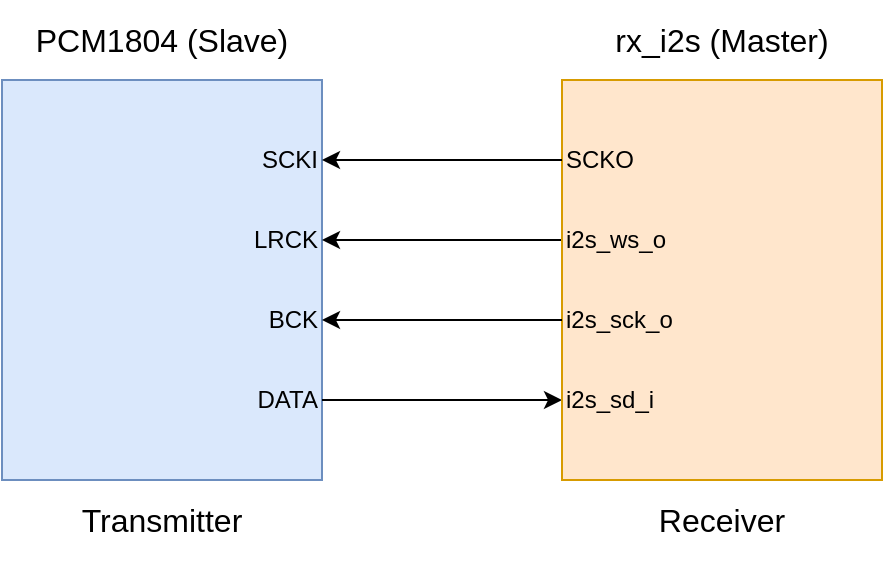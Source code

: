 <mxfile version="17.4.5" type="device" pages="7"><diagram id="eNk3-R4uqw-E5K2FlCpl" name="Page-4"><mxGraphModel dx="1420" dy="804" grid="1" gridSize="10" guides="1" tooltips="1" connect="1" arrows="1" fold="1" page="1" pageScale="1" pageWidth="1169" pageHeight="827" math="0" shadow="0"><root><mxCell id="_PTHYRJxH6smriDDMTEJ-0"/><mxCell id="_PTHYRJxH6smriDDMTEJ-1" parent="_PTHYRJxH6smriDDMTEJ-0"/><mxCell id="_PTHYRJxH6smriDDMTEJ-2" value="" style="rounded=0;whiteSpace=wrap;html=1;fillColor=#dae8fc;strokeColor=#6c8ebf;" parent="_PTHYRJxH6smriDDMTEJ-1" vertex="1"><mxGeometry x="240" y="120" width="160" height="200" as="geometry"/></mxCell><mxCell id="4_OyhJiiPExkWRrAJse2-0" value="SCKI" style="text;html=1;strokeColor=none;fillColor=none;align=right;verticalAlign=middle;whiteSpace=wrap;rounded=0;" parent="_PTHYRJxH6smriDDMTEJ-1" vertex="1"><mxGeometry x="340" y="140" width="60" height="40" as="geometry"/></mxCell><mxCell id="4_OyhJiiPExkWRrAJse2-8" style="edgeStyle=orthogonalEdgeStyle;rounded=0;orthogonalLoop=1;jettySize=auto;html=1;entryX=0;entryY=0.5;entryDx=0;entryDy=0;fontSize=16;startArrow=classic;startFill=1;endArrow=none;endFill=0;" parent="_PTHYRJxH6smriDDMTEJ-1" source="4_OyhJiiPExkWRrAJse2-1" target="4_OyhJiiPExkWRrAJse2-5" edge="1"><mxGeometry relative="1" as="geometry"/></mxCell><mxCell id="4_OyhJiiPExkWRrAJse2-1" value="LRCK" style="text;html=1;strokeColor=none;fillColor=none;align=right;verticalAlign=middle;whiteSpace=wrap;rounded=0;" parent="_PTHYRJxH6smriDDMTEJ-1" vertex="1"><mxGeometry x="340" y="180" width="60" height="40" as="geometry"/></mxCell><mxCell id="4_OyhJiiPExkWRrAJse2-2" value="BCK" style="text;html=1;strokeColor=none;fillColor=none;align=right;verticalAlign=middle;whiteSpace=wrap;rounded=0;" parent="_PTHYRJxH6smriDDMTEJ-1" vertex="1"><mxGeometry x="340" y="220" width="60" height="40" as="geometry"/></mxCell><mxCell id="4_OyhJiiPExkWRrAJse2-13" style="edgeStyle=orthogonalEdgeStyle;rounded=0;orthogonalLoop=1;jettySize=auto;html=1;entryX=0;entryY=0.5;entryDx=0;entryDy=0;fontSize=16;startArrow=none;startFill=0;" parent="_PTHYRJxH6smriDDMTEJ-1" source="4_OyhJiiPExkWRrAJse2-3" target="4_OyhJiiPExkWRrAJse2-7" edge="1"><mxGeometry relative="1" as="geometry"/></mxCell><mxCell id="4_OyhJiiPExkWRrAJse2-3" value="DATA" style="text;html=1;strokeColor=none;fillColor=none;align=right;verticalAlign=middle;whiteSpace=wrap;rounded=0;" parent="_PTHYRJxH6smriDDMTEJ-1" vertex="1"><mxGeometry x="340" y="260" width="60" height="40" as="geometry"/></mxCell><mxCell id="4_OyhJiiPExkWRrAJse2-4" value="" style="rounded=0;whiteSpace=wrap;html=1;fillColor=#ffe6cc;strokeColor=#d79b00;" parent="_PTHYRJxH6smriDDMTEJ-1" vertex="1"><mxGeometry x="520" y="120" width="160" height="200" as="geometry"/></mxCell><mxCell id="4_OyhJiiPExkWRrAJse2-5" value="i2s_ws_o" style="text;html=1;strokeColor=none;fillColor=none;align=left;verticalAlign=middle;whiteSpace=wrap;rounded=0;" parent="_PTHYRJxH6smriDDMTEJ-1" vertex="1"><mxGeometry x="520" y="180" width="60" height="40" as="geometry"/></mxCell><mxCell id="4_OyhJiiPExkWRrAJse2-14" style="edgeStyle=orthogonalEdgeStyle;rounded=0;orthogonalLoop=1;jettySize=auto;html=1;entryX=1;entryY=0.5;entryDx=0;entryDy=0;fontSize=16;startArrow=none;startFill=0;" parent="_PTHYRJxH6smriDDMTEJ-1" source="4_OyhJiiPExkWRrAJse2-6" target="4_OyhJiiPExkWRrAJse2-2" edge="1"><mxGeometry relative="1" as="geometry"/></mxCell><mxCell id="4_OyhJiiPExkWRrAJse2-6" value="i2s_sck_o" style="text;html=1;strokeColor=none;fillColor=none;align=left;verticalAlign=middle;whiteSpace=wrap;rounded=0;" parent="_PTHYRJxH6smriDDMTEJ-1" vertex="1"><mxGeometry x="520" y="220" width="60" height="40" as="geometry"/></mxCell><mxCell id="4_OyhJiiPExkWRrAJse2-7" value="i2s_sd_i" style="text;html=1;strokeColor=none;fillColor=none;align=left;verticalAlign=middle;whiteSpace=wrap;rounded=0;" parent="_PTHYRJxH6smriDDMTEJ-1" vertex="1"><mxGeometry x="520" y="260" width="60" height="40" as="geometry"/></mxCell><mxCell id="4_OyhJiiPExkWRrAJse2-9" value="PCM1804 (Slave)" style="text;html=1;strokeColor=none;fillColor=none;align=center;verticalAlign=middle;whiteSpace=wrap;rounded=0;fontSize=16;" parent="_PTHYRJxH6smriDDMTEJ-1" vertex="1"><mxGeometry x="240" y="80" width="160" height="40" as="geometry"/></mxCell><mxCell id="4_OyhJiiPExkWRrAJse2-10" value="rx_i2s (Master)" style="text;html=1;strokeColor=none;fillColor=none;align=center;verticalAlign=middle;whiteSpace=wrap;rounded=0;fontSize=16;" parent="_PTHYRJxH6smriDDMTEJ-1" vertex="1"><mxGeometry x="520" y="80" width="160" height="40" as="geometry"/></mxCell><mxCell id="4_OyhJiiPExkWRrAJse2-11" value="Transmitter" style="text;html=1;strokeColor=none;fillColor=none;align=center;verticalAlign=middle;whiteSpace=wrap;rounded=0;fontSize=16;" parent="_PTHYRJxH6smriDDMTEJ-1" vertex="1"><mxGeometry x="240" y="320" width="160" height="40" as="geometry"/></mxCell><mxCell id="4_OyhJiiPExkWRrAJse2-12" value="Receiver" style="text;html=1;strokeColor=none;fillColor=none;align=center;verticalAlign=middle;whiteSpace=wrap;rounded=0;fontSize=16;" parent="_PTHYRJxH6smriDDMTEJ-1" vertex="1"><mxGeometry x="520" y="320" width="160" height="40" as="geometry"/></mxCell><mxCell id="4_OyhJiiPExkWRrAJse2-16" style="edgeStyle=orthogonalEdgeStyle;rounded=0;orthogonalLoop=1;jettySize=auto;html=1;entryX=1;entryY=0.5;entryDx=0;entryDy=0;fontSize=16;startArrow=none;startFill=0;" parent="_PTHYRJxH6smriDDMTEJ-1" source="4_OyhJiiPExkWRrAJse2-15" target="4_OyhJiiPExkWRrAJse2-0" edge="1"><mxGeometry relative="1" as="geometry"/></mxCell><mxCell id="4_OyhJiiPExkWRrAJse2-15" value="SCKO" style="text;html=1;strokeColor=none;fillColor=none;align=left;verticalAlign=middle;whiteSpace=wrap;rounded=0;" parent="_PTHYRJxH6smriDDMTEJ-1" vertex="1"><mxGeometry x="520" y="140" width="60" height="40" as="geometry"/></mxCell></root></mxGraphModel></diagram><diagram id="_HEN5Zo_PqpbYVdGEWth" name="Page-2"><mxGraphModel dx="785" dy="518" grid="1" gridSize="10" guides="1" tooltips="1" connect="1" arrows="1" fold="1" page="1" pageScale="1" pageWidth="1169" pageHeight="827" math="0" shadow="0"><root><mxCell id="aaEFeF4CR74DTPBw2bve-0"/><mxCell id="aaEFeF4CR74DTPBw2bve-1" parent="aaEFeF4CR74DTPBw2bve-0"/><mxCell id="aaEFeF4CR74DTPBw2bve-2" value="&lt;font style=&quot;font-size: 18px&quot;&gt;ATMEGA128&lt;/font&gt;" style="rounded=0;whiteSpace=wrap;html=1;" vertex="1" parent="aaEFeF4CR74DTPBw2bve-1"><mxGeometry x="240" y="120" width="160" height="160" as="geometry"/></mxCell><mxCell id="aaEFeF4CR74DTPBw2bve-3" value="&lt;font style=&quot;font-size: 14px&quot;&gt;ATTINY&lt;br&gt;2313&lt;/font&gt;" style="rounded=0;whiteSpace=wrap;html=1;" vertex="1" parent="aaEFeF4CR74DTPBw2bve-1"><mxGeometry x="80" y="120" width="80" height="80" as="geometry"/></mxCell><mxCell id="aaEFeF4CR74DTPBw2bve-4" value="&lt;font style=&quot;font-size: 14px&quot;&gt;User LED&lt;/font&gt;" style="rounded=0;whiteSpace=wrap;html=1;fontSize=18;" vertex="1" parent="aaEFeF4CR74DTPBw2bve-1"><mxGeometry x="480" y="120" width="80" height="40" as="geometry"/></mxCell><mxCell id="aaEFeF4CR74DTPBw2bve-6" value="&lt;font style=&quot;font-size: 14px&quot;&gt;User Button&lt;/font&gt;" style="rounded=0;whiteSpace=wrap;html=1;fontSize=18;" vertex="1" parent="aaEFeF4CR74DTPBw2bve-1"><mxGeometry x="480" y="180" width="80" height="40" as="geometry"/></mxCell><mxCell id="aaEFeF4CR74DTPBw2bve-7" value="GPIO" style="rounded=0;whiteSpace=wrap;html=1;fontSize=14;" vertex="1" parent="aaEFeF4CR74DTPBw2bve-1"><mxGeometry x="80" y="40" width="480" height="40" as="geometry"/></mxCell><mxCell id="aaEFeF4CR74DTPBw2bve-8" value="GPIO" style="rounded=0;whiteSpace=wrap;html=1;fontSize=14;" vertex="1" parent="aaEFeF4CR74DTPBw2bve-1"><mxGeometry x="80" y="320" width="480" height="40" as="geometry"/></mxCell><mxCell id="aaEFeF4CR74DTPBw2bve-9" value="PWR SW" style="rounded=0;whiteSpace=wrap;html=1;fontSize=14;" vertex="1" parent="aaEFeF4CR74DTPBw2bve-1"><mxGeometry x="480" y="240" width="80" height="40" as="geometry"/></mxCell><mxCell id="aaEFeF4CR74DTPBw2bve-10" value="AMS1117" style="rounded=0;whiteSpace=wrap;html=1;fontSize=14;" vertex="1" parent="aaEFeF4CR74DTPBw2bve-1"><mxGeometry x="80" y="240" width="80" height="40" as="geometry"/></mxCell><mxCell id="aaEFeF4CR74DTPBw2bve-11" value="" style="shape=table;startSize=0;container=1;collapsible=0;childLayout=tableLayout;fontSize=14;" vertex="1" parent="aaEFeF4CR74DTPBw2bve-1"><mxGeometry x="600" y="40" width="160" height="120" as="geometry"/></mxCell><mxCell id="aaEFeF4CR74DTPBw2bve-12" value="" style="shape=tableRow;horizontal=0;startSize=0;swimlaneHead=0;swimlaneBody=0;top=0;left=0;bottom=0;right=0;collapsible=0;dropTarget=0;fillColor=none;points=[[0,0.5],[1,0.5]];portConstraint=eastwest;fontSize=14;" vertex="1" parent="aaEFeF4CR74DTPBw2bve-11"><mxGeometry width="160" height="40" as="geometry"/></mxCell><mxCell id="aaEFeF4CR74DTPBw2bve-13" value="" style="shape=partialRectangle;html=1;whiteSpace=wrap;connectable=0;overflow=hidden;fillColor=none;top=0;left=0;bottom=0;right=0;pointerEvents=1;fontSize=14;" vertex="1" parent="aaEFeF4CR74DTPBw2bve-12"><mxGeometry width="53" height="40" as="geometry"><mxRectangle width="53" height="40" as="alternateBounds"/></mxGeometry></mxCell><mxCell id="aaEFeF4CR74DTPBw2bve-14" value="" style="shape=partialRectangle;html=1;whiteSpace=wrap;connectable=0;overflow=hidden;fillColor=none;top=0;left=0;bottom=0;right=0;pointerEvents=1;fontSize=14;" vertex="1" parent="aaEFeF4CR74DTPBw2bve-12"><mxGeometry x="53" width="54" height="40" as="geometry"><mxRectangle width="54" height="40" as="alternateBounds"/></mxGeometry></mxCell><mxCell id="aaEFeF4CR74DTPBw2bve-15" value="" style="shape=partialRectangle;html=1;whiteSpace=wrap;connectable=0;overflow=hidden;fillColor=none;top=0;left=0;bottom=0;right=0;pointerEvents=1;fontSize=14;" vertex="1" parent="aaEFeF4CR74DTPBw2bve-12"><mxGeometry x="107" width="53" height="40" as="geometry"><mxRectangle width="53" height="40" as="alternateBounds"/></mxGeometry></mxCell><mxCell id="aaEFeF4CR74DTPBw2bve-16" value="" style="shape=tableRow;horizontal=0;startSize=0;swimlaneHead=0;swimlaneBody=0;top=0;left=0;bottom=0;right=0;collapsible=0;dropTarget=0;fillColor=none;points=[[0,0.5],[1,0.5]];portConstraint=eastwest;fontSize=14;" vertex="1" parent="aaEFeF4CR74DTPBw2bve-11"><mxGeometry y="40" width="160" height="40" as="geometry"/></mxCell><mxCell id="aaEFeF4CR74DTPBw2bve-17" value="Crystal" style="shape=partialRectangle;html=1;whiteSpace=wrap;connectable=0;overflow=hidden;fillColor=none;top=0;left=0;bottom=0;right=0;pointerEvents=1;fontSize=14;" vertex="1" parent="aaEFeF4CR74DTPBw2bve-16"><mxGeometry width="53" height="40" as="geometry"><mxRectangle width="53" height="40" as="alternateBounds"/></mxGeometry></mxCell><mxCell id="aaEFeF4CR74DTPBw2bve-18" value="16 MHz" style="shape=partialRectangle;html=1;whiteSpace=wrap;connectable=0;overflow=hidden;fillColor=none;top=0;left=0;bottom=0;right=0;pointerEvents=1;fontSize=14;" vertex="1" parent="aaEFeF4CR74DTPBw2bve-16"><mxGeometry x="53" width="54" height="40" as="geometry"><mxRectangle width="54" height="40" as="alternateBounds"/></mxGeometry></mxCell><mxCell id="aaEFeF4CR74DTPBw2bve-19" value="" style="shape=partialRectangle;html=1;whiteSpace=wrap;connectable=0;overflow=hidden;fillColor=none;top=0;left=0;bottom=0;right=0;pointerEvents=1;fontSize=14;" vertex="1" parent="aaEFeF4CR74DTPBw2bve-16"><mxGeometry x="107" width="53" height="40" as="geometry"><mxRectangle width="53" height="40" as="alternateBounds"/></mxGeometry></mxCell><mxCell id="aaEFeF4CR74DTPBw2bve-20" value="" style="shape=tableRow;horizontal=0;startSize=0;swimlaneHead=0;swimlaneBody=0;top=0;left=0;bottom=0;right=0;collapsible=0;dropTarget=0;fillColor=none;points=[[0,0.5],[1,0.5]];portConstraint=eastwest;fontSize=14;" vertex="1" parent="aaEFeF4CR74DTPBw2bve-11"><mxGeometry y="80" width="160" height="40" as="geometry"/></mxCell><mxCell id="aaEFeF4CR74DTPBw2bve-21" value="" style="shape=partialRectangle;html=1;whiteSpace=wrap;connectable=0;overflow=hidden;fillColor=none;top=0;left=0;bottom=0;right=0;pointerEvents=1;fontSize=14;" vertex="1" parent="aaEFeF4CR74DTPBw2bve-20"><mxGeometry width="53" height="40" as="geometry"><mxRectangle width="53" height="40" as="alternateBounds"/></mxGeometry></mxCell><mxCell id="aaEFeF4CR74DTPBw2bve-22" value="" style="shape=partialRectangle;html=1;whiteSpace=wrap;connectable=0;overflow=hidden;fillColor=none;top=0;left=0;bottom=0;right=0;pointerEvents=1;fontSize=14;" vertex="1" parent="aaEFeF4CR74DTPBw2bve-20"><mxGeometry x="53" width="54" height="40" as="geometry"><mxRectangle width="54" height="40" as="alternateBounds"/></mxGeometry></mxCell><mxCell id="aaEFeF4CR74DTPBw2bve-23" value="" style="shape=partialRectangle;html=1;whiteSpace=wrap;connectable=0;overflow=hidden;fillColor=none;top=0;left=0;bottom=0;right=0;pointerEvents=1;fontSize=14;" vertex="1" parent="aaEFeF4CR74DTPBw2bve-20"><mxGeometry x="107" width="53" height="40" as="geometry"><mxRectangle width="53" height="40" as="alternateBounds"/></mxGeometry></mxCell></root></mxGraphModel></diagram><diagram id="i4DfVD5Kje3lOl5QCoQe" name="Page-3"><mxGraphModel dx="1422" dy="804" grid="1" gridSize="10" guides="1" tooltips="1" connect="1" arrows="1" fold="1" page="1" pageScale="1" pageWidth="1169" pageHeight="827" math="0" shadow="0"><root><mxCell id="bISUvT-DlFHBWa2svP_1-0"/><mxCell id="bISUvT-DlFHBWa2svP_1-1" parent="bISUvT-DlFHBWa2svP_1-0"/><mxCell id="bISUvT-DlFHBWa2svP_1-3" value="" style="shape=table;startSize=0;container=1;collapsible=0;childLayout=tableLayout;fillColor=#dae8fc;strokeColor=#6c8ebf;" parent="bISUvT-DlFHBWa2svP_1-1" vertex="1"><mxGeometry x="160" y="80" width="320" height="40" as="geometry"/></mxCell><mxCell id="bISUvT-DlFHBWa2svP_1-4" value="" style="shape=tableRow;horizontal=0;startSize=0;swimlaneHead=0;swimlaneBody=0;top=0;left=0;bottom=0;right=0;collapsible=0;dropTarget=0;fillColor=none;points=[[0,0.5],[1,0.5]];portConstraint=eastwest;" parent="bISUvT-DlFHBWa2svP_1-3" vertex="1"><mxGeometry width="320" height="40" as="geometry"/></mxCell><mxCell id="bISUvT-DlFHBWa2svP_1-5" value="&lt;font style=&quot;font-size: 16px&quot;&gt;X&lt;/font&gt;" style="shape=partialRectangle;html=1;whiteSpace=wrap;connectable=0;overflow=hidden;fillColor=none;top=0;left=0;bottom=0;right=0;pointerEvents=1;" parent="bISUvT-DlFHBWa2svP_1-4" vertex="1"><mxGeometry width="40" height="40" as="geometry"><mxRectangle width="40" height="40" as="alternateBounds"/></mxGeometry></mxCell><mxCell id="bISUvT-DlFHBWa2svP_1-6" value="&lt;font style=&quot;font-size: 16px&quot;&gt;X&lt;/font&gt;" style="shape=partialRectangle;html=1;whiteSpace=wrap;connectable=0;overflow=hidden;fillColor=none;top=0;left=0;bottom=0;right=0;pointerEvents=1;" parent="bISUvT-DlFHBWa2svP_1-4" vertex="1"><mxGeometry x="40" width="41" height="40" as="geometry"><mxRectangle width="41" height="40" as="alternateBounds"/></mxGeometry></mxCell><mxCell id="bISUvT-DlFHBWa2svP_1-7" value="&lt;font style=&quot;font-size: 16px&quot;&gt;X&lt;/font&gt;" style="shape=partialRectangle;html=1;whiteSpace=wrap;connectable=0;overflow=hidden;fillColor=none;top=0;left=0;bottom=0;right=0;pointerEvents=1;" parent="bISUvT-DlFHBWa2svP_1-4" vertex="1"><mxGeometry x="81" width="39" height="40" as="geometry"><mxRectangle width="39" height="40" as="alternateBounds"/></mxGeometry></mxCell><mxCell id="bISUvT-DlFHBWa2svP_1-8" value="&lt;font style=&quot;font-size: 16px&quot;&gt;X&lt;/font&gt;" style="shape=partialRectangle;html=1;whiteSpace=wrap;connectable=0;overflow=hidden;fillColor=none;top=0;left=0;bottom=0;right=0;pointerEvents=1;" parent="bISUvT-DlFHBWa2svP_1-4" vertex="1"><mxGeometry x="120" width="40" height="40" as="geometry"><mxRectangle width="40" height="40" as="alternateBounds"/></mxGeometry></mxCell><mxCell id="bISUvT-DlFHBWa2svP_1-9" value="&lt;font style=&quot;font-size: 16px&quot;&gt;X&lt;/font&gt;" style="shape=partialRectangle;html=1;whiteSpace=wrap;connectable=0;overflow=hidden;fillColor=none;top=0;left=0;bottom=0;right=0;pointerEvents=1;" parent="bISUvT-DlFHBWa2svP_1-4" vertex="1"><mxGeometry x="160" width="40" height="40" as="geometry"><mxRectangle width="40" height="40" as="alternateBounds"/></mxGeometry></mxCell><mxCell id="bISUvT-DlFHBWa2svP_1-10" value="&lt;font style=&quot;font-size: 16px&quot;&gt;X&lt;/font&gt;" style="shape=partialRectangle;html=1;whiteSpace=wrap;connectable=0;overflow=hidden;fillColor=none;top=0;left=0;bottom=0;right=0;pointerEvents=1;" parent="bISUvT-DlFHBWa2svP_1-4" vertex="1"><mxGeometry x="200" width="41" height="40" as="geometry"><mxRectangle width="41" height="40" as="alternateBounds"/></mxGeometry></mxCell><mxCell id="bISUvT-DlFHBWa2svP_1-11" value="&lt;font style=&quot;font-size: 16px&quot;&gt;X&lt;/font&gt;" style="shape=partialRectangle;html=1;whiteSpace=wrap;connectable=0;overflow=hidden;fillColor=none;top=0;left=0;bottom=0;right=0;pointerEvents=1;" parent="bISUvT-DlFHBWa2svP_1-4" vertex="1"><mxGeometry x="241" width="39" height="40" as="geometry"><mxRectangle width="39" height="40" as="alternateBounds"/></mxGeometry></mxCell><mxCell id="bISUvT-DlFHBWa2svP_1-12" value="&lt;font style=&quot;font-size: 16px&quot;&gt;X&lt;/font&gt;" style="shape=partialRectangle;html=1;whiteSpace=wrap;connectable=0;overflow=hidden;fillColor=none;top=0;left=0;bottom=0;right=0;pointerEvents=1;" parent="bISUvT-DlFHBWa2svP_1-4" vertex="1"><mxGeometry x="280" width="40" height="40" as="geometry"><mxRectangle width="40" height="40" as="alternateBounds"/></mxGeometry></mxCell><mxCell id="bISUvT-DlFHBWa2svP_1-13" value="&lt;font style=&quot;font-size: 18px&quot;&gt;INPUT&lt;/font&gt;" style="text;html=1;strokeColor=none;fillColor=none;align=left;verticalAlign=middle;whiteSpace=wrap;rounded=0;" parent="bISUvT-DlFHBWa2svP_1-1" vertex="1"><mxGeometry x="40" y="80" width="120" height="40" as="geometry"/></mxCell><mxCell id="bISUvT-DlFHBWa2svP_1-14" value="" style="shape=table;startSize=0;container=1;collapsible=0;childLayout=tableLayout;fillColor=none;strokeColor=none;" parent="bISUvT-DlFHBWa2svP_1-1" vertex="1"><mxGeometry x="160" y="60" width="320" height="20" as="geometry"/></mxCell><mxCell id="bISUvT-DlFHBWa2svP_1-15" value="" style="shape=tableRow;horizontal=0;startSize=0;swimlaneHead=0;swimlaneBody=0;top=0;left=0;bottom=0;right=0;collapsible=0;dropTarget=0;fillColor=none;points=[[0,0.5],[1,0.5]];portConstraint=eastwest;" parent="bISUvT-DlFHBWa2svP_1-14" vertex="1"><mxGeometry width="320" height="20" as="geometry"/></mxCell><mxCell id="bISUvT-DlFHBWa2svP_1-16" value="&lt;font style=&quot;font-size: 14px&quot;&gt;B7&lt;/font&gt;" style="shape=partialRectangle;html=1;whiteSpace=wrap;connectable=0;overflow=hidden;fillColor=none;top=0;left=0;bottom=0;right=0;pointerEvents=1;" parent="bISUvT-DlFHBWa2svP_1-15" vertex="1"><mxGeometry width="40" height="20" as="geometry"><mxRectangle width="40" height="20" as="alternateBounds"/></mxGeometry></mxCell><mxCell id="bISUvT-DlFHBWa2svP_1-17" value="&lt;font style=&quot;font-size: 14px&quot;&gt;B6&lt;/font&gt;" style="shape=partialRectangle;html=1;whiteSpace=wrap;connectable=0;overflow=hidden;fillColor=none;top=0;left=0;bottom=0;right=0;pointerEvents=1;" parent="bISUvT-DlFHBWa2svP_1-15" vertex="1"><mxGeometry x="40" width="41" height="20" as="geometry"><mxRectangle width="41" height="20" as="alternateBounds"/></mxGeometry></mxCell><mxCell id="bISUvT-DlFHBWa2svP_1-18" value="&lt;font style=&quot;font-size: 14px&quot;&gt;B5&lt;/font&gt;" style="shape=partialRectangle;html=1;whiteSpace=wrap;connectable=0;overflow=hidden;fillColor=none;top=0;left=0;bottom=0;right=0;pointerEvents=1;" parent="bISUvT-DlFHBWa2svP_1-15" vertex="1"><mxGeometry x="81" width="39" height="20" as="geometry"><mxRectangle width="39" height="20" as="alternateBounds"/></mxGeometry></mxCell><mxCell id="bISUvT-DlFHBWa2svP_1-19" value="&lt;font style=&quot;font-size: 14px&quot;&gt;B4&lt;/font&gt;" style="shape=partialRectangle;html=1;whiteSpace=wrap;connectable=0;overflow=hidden;fillColor=none;top=0;left=0;bottom=0;right=0;pointerEvents=1;" parent="bISUvT-DlFHBWa2svP_1-15" vertex="1"><mxGeometry x="120" width="40" height="20" as="geometry"><mxRectangle width="40" height="20" as="alternateBounds"/></mxGeometry></mxCell><mxCell id="bISUvT-DlFHBWa2svP_1-20" value="&lt;font style=&quot;font-size: 14px&quot;&gt;B3&lt;/font&gt;" style="shape=partialRectangle;html=1;whiteSpace=wrap;connectable=0;overflow=hidden;fillColor=none;top=0;left=0;bottom=0;right=0;pointerEvents=1;" parent="bISUvT-DlFHBWa2svP_1-15" vertex="1"><mxGeometry x="160" width="40" height="20" as="geometry"><mxRectangle width="40" height="20" as="alternateBounds"/></mxGeometry></mxCell><mxCell id="bISUvT-DlFHBWa2svP_1-21" value="&lt;font style=&quot;font-size: 14px&quot;&gt;B2&lt;/font&gt;" style="shape=partialRectangle;html=1;whiteSpace=wrap;connectable=0;overflow=hidden;fillColor=none;top=0;left=0;bottom=0;right=0;pointerEvents=1;" parent="bISUvT-DlFHBWa2svP_1-15" vertex="1"><mxGeometry x="200" width="41" height="20" as="geometry"><mxRectangle width="41" height="20" as="alternateBounds"/></mxGeometry></mxCell><mxCell id="bISUvT-DlFHBWa2svP_1-22" value="&lt;font style=&quot;font-size: 14px&quot;&gt;B1&lt;/font&gt;" style="shape=partialRectangle;html=1;whiteSpace=wrap;connectable=0;overflow=hidden;fillColor=none;top=0;left=0;bottom=0;right=0;pointerEvents=1;" parent="bISUvT-DlFHBWa2svP_1-15" vertex="1"><mxGeometry x="241" width="39" height="20" as="geometry"><mxRectangle width="39" height="20" as="alternateBounds"/></mxGeometry></mxCell><mxCell id="bISUvT-DlFHBWa2svP_1-23" value="&lt;font style=&quot;font-size: 14px&quot;&gt;B0&lt;/font&gt;" style="shape=partialRectangle;html=1;whiteSpace=wrap;connectable=0;overflow=hidden;fillColor=none;top=0;left=0;bottom=0;right=0;pointerEvents=1;" parent="bISUvT-DlFHBWa2svP_1-15" vertex="1"><mxGeometry x="280" width="40" height="20" as="geometry"><mxRectangle width="40" height="20" as="alternateBounds"/></mxGeometry></mxCell><mxCell id="bISUvT-DlFHBWa2svP_1-24" value="X : Don't care" style="text;html=1;strokeColor=none;fillColor=none;align=left;verticalAlign=middle;whiteSpace=wrap;rounded=0;fontSize=14;" parent="bISUvT-DlFHBWa2svP_1-1" vertex="1"><mxGeometry x="160" y="400" width="120" height="40" as="geometry"/></mxCell><mxCell id="bISUvT-DlFHBWa2svP_1-25" value="" style="shape=table;startSize=0;container=1;collapsible=0;childLayout=tableLayout;fillColor=#647687;strokeColor=#314354;fontColor=#ffffff;" parent="bISUvT-DlFHBWa2svP_1-1" vertex="1"><mxGeometry x="160" y="200" width="320" height="40" as="geometry"/></mxCell><mxCell id="bISUvT-DlFHBWa2svP_1-26" value="" style="shape=tableRow;horizontal=0;startSize=0;swimlaneHead=0;swimlaneBody=0;top=0;left=0;bottom=0;right=0;collapsible=0;dropTarget=0;fillColor=none;points=[[0,0.5],[1,0.5]];portConstraint=eastwest;" parent="bISUvT-DlFHBWa2svP_1-25" vertex="1"><mxGeometry width="320" height="40" as="geometry"/></mxCell><mxCell id="bISUvT-DlFHBWa2svP_1-27" value="&lt;font style=&quot;font-size: 16px&quot;&gt;0&lt;/font&gt;" style="shape=partialRectangle;html=1;whiteSpace=wrap;connectable=0;overflow=hidden;fillColor=none;top=0;left=0;bottom=0;right=0;pointerEvents=1;" parent="bISUvT-DlFHBWa2svP_1-26" vertex="1"><mxGeometry width="40" height="40" as="geometry"><mxRectangle width="40" height="40" as="alternateBounds"/></mxGeometry></mxCell><mxCell id="bISUvT-DlFHBWa2svP_1-28" value="&lt;font style=&quot;font-size: 16px&quot;&gt;0&lt;/font&gt;" style="shape=partialRectangle;html=1;whiteSpace=wrap;connectable=0;overflow=hidden;fillColor=none;top=0;left=0;bottom=0;right=0;pointerEvents=1;" parent="bISUvT-DlFHBWa2svP_1-26" vertex="1"><mxGeometry x="40" width="41" height="40" as="geometry"><mxRectangle width="41" height="40" as="alternateBounds"/></mxGeometry></mxCell><mxCell id="bISUvT-DlFHBWa2svP_1-29" value="&lt;font style=&quot;font-size: 16px&quot;&gt;0&lt;/font&gt;" style="shape=partialRectangle;html=1;whiteSpace=wrap;connectable=0;overflow=hidden;fillColor=none;top=0;left=0;bottom=0;right=0;pointerEvents=1;" parent="bISUvT-DlFHBWa2svP_1-26" vertex="1"><mxGeometry x="81" width="39" height="40" as="geometry"><mxRectangle width="39" height="40" as="alternateBounds"/></mxGeometry></mxCell><mxCell id="bISUvT-DlFHBWa2svP_1-30" value="&lt;font style=&quot;font-size: 16px&quot;&gt;0&lt;/font&gt;" style="shape=partialRectangle;html=1;whiteSpace=wrap;connectable=0;overflow=hidden;fillColor=none;top=0;left=0;bottom=0;right=0;pointerEvents=1;" parent="bISUvT-DlFHBWa2svP_1-26" vertex="1"><mxGeometry x="120" width="40" height="40" as="geometry"><mxRectangle width="40" height="40" as="alternateBounds"/></mxGeometry></mxCell><mxCell id="bISUvT-DlFHBWa2svP_1-31" value="&lt;font style=&quot;font-size: 16px&quot;&gt;1&lt;/font&gt;" style="shape=partialRectangle;html=1;whiteSpace=wrap;connectable=0;overflow=hidden;top=0;left=0;bottom=0;right=0;pointerEvents=1;fillColor=#f8cecc;strokeColor=#b85450;" parent="bISUvT-DlFHBWa2svP_1-26" vertex="1"><mxGeometry x="160" width="40" height="40" as="geometry"><mxRectangle width="40" height="40" as="alternateBounds"/></mxGeometry></mxCell><mxCell id="bISUvT-DlFHBWa2svP_1-32" value="&lt;font style=&quot;font-size: 16px&quot;&gt;0&lt;/font&gt;" style="shape=partialRectangle;html=1;whiteSpace=wrap;connectable=0;overflow=hidden;fillColor=none;top=0;left=0;bottom=0;right=0;pointerEvents=1;" parent="bISUvT-DlFHBWa2svP_1-26" vertex="1"><mxGeometry x="200" width="41" height="40" as="geometry"><mxRectangle width="41" height="40" as="alternateBounds"/></mxGeometry></mxCell><mxCell id="bISUvT-DlFHBWa2svP_1-33" value="&lt;font style=&quot;font-size: 16px&quot;&gt;0&lt;/font&gt;" style="shape=partialRectangle;html=1;whiteSpace=wrap;connectable=0;overflow=hidden;fillColor=none;top=0;left=0;bottom=0;right=0;pointerEvents=1;" parent="bISUvT-DlFHBWa2svP_1-26" vertex="1"><mxGeometry x="241" width="39" height="40" as="geometry"><mxRectangle width="39" height="40" as="alternateBounds"/></mxGeometry></mxCell><mxCell id="bISUvT-DlFHBWa2svP_1-34" value="&lt;font style=&quot;font-size: 16px&quot;&gt;0&lt;/font&gt;" style="shape=partialRectangle;html=1;whiteSpace=wrap;connectable=0;overflow=hidden;fillColor=none;top=0;left=0;bottom=0;right=0;pointerEvents=1;" parent="bISUvT-DlFHBWa2svP_1-26" vertex="1"><mxGeometry x="280" width="40" height="40" as="geometry"><mxRectangle width="40" height="40" as="alternateBounds"/></mxGeometry></mxCell><mxCell id="bISUvT-DlFHBWa2svP_1-35" value="&lt;font style=&quot;font-size: 18px&quot;&gt;MASK&lt;/font&gt;" style="text;html=1;strokeColor=none;fillColor=none;align=left;verticalAlign=middle;whiteSpace=wrap;rounded=0;" parent="bISUvT-DlFHBWa2svP_1-1" vertex="1"><mxGeometry x="40" y="200" width="120" height="40" as="geometry"/></mxCell><mxCell id="bISUvT-DlFHBWa2svP_1-36" value="" style="shape=table;startSize=0;container=1;collapsible=0;childLayout=tableLayout;fillColor=none;strokeColor=none;" parent="bISUvT-DlFHBWa2svP_1-1" vertex="1"><mxGeometry x="160" y="180" width="320" height="20" as="geometry"/></mxCell><mxCell id="bISUvT-DlFHBWa2svP_1-37" value="" style="shape=tableRow;horizontal=0;startSize=0;swimlaneHead=0;swimlaneBody=0;top=0;left=0;bottom=0;right=0;collapsible=0;dropTarget=0;fillColor=none;points=[[0,0.5],[1,0.5]];portConstraint=eastwest;" parent="bISUvT-DlFHBWa2svP_1-36" vertex="1"><mxGeometry width="320" height="20" as="geometry"/></mxCell><mxCell id="bISUvT-DlFHBWa2svP_1-38" value="&lt;font style=&quot;font-size: 14px&quot;&gt;B7&lt;/font&gt;" style="shape=partialRectangle;html=1;whiteSpace=wrap;connectable=0;overflow=hidden;fillColor=none;top=0;left=0;bottom=0;right=0;pointerEvents=1;" parent="bISUvT-DlFHBWa2svP_1-37" vertex="1"><mxGeometry width="40" height="20" as="geometry"><mxRectangle width="40" height="20" as="alternateBounds"/></mxGeometry></mxCell><mxCell id="bISUvT-DlFHBWa2svP_1-39" value="&lt;font style=&quot;font-size: 14px&quot;&gt;B6&lt;/font&gt;" style="shape=partialRectangle;html=1;whiteSpace=wrap;connectable=0;overflow=hidden;fillColor=none;top=0;left=0;bottom=0;right=0;pointerEvents=1;" parent="bISUvT-DlFHBWa2svP_1-37" vertex="1"><mxGeometry x="40" width="41" height="20" as="geometry"><mxRectangle width="41" height="20" as="alternateBounds"/></mxGeometry></mxCell><mxCell id="bISUvT-DlFHBWa2svP_1-40" value="&lt;font style=&quot;font-size: 14px&quot;&gt;B5&lt;/font&gt;" style="shape=partialRectangle;html=1;whiteSpace=wrap;connectable=0;overflow=hidden;fillColor=none;top=0;left=0;bottom=0;right=0;pointerEvents=1;" parent="bISUvT-DlFHBWa2svP_1-37" vertex="1"><mxGeometry x="81" width="39" height="20" as="geometry"><mxRectangle width="39" height="20" as="alternateBounds"/></mxGeometry></mxCell><mxCell id="bISUvT-DlFHBWa2svP_1-41" value="&lt;font style=&quot;font-size: 14px&quot;&gt;B4&lt;/font&gt;" style="shape=partialRectangle;html=1;whiteSpace=wrap;connectable=0;overflow=hidden;fillColor=none;top=0;left=0;bottom=0;right=0;pointerEvents=1;" parent="bISUvT-DlFHBWa2svP_1-37" vertex="1"><mxGeometry x="120" width="40" height="20" as="geometry"><mxRectangle width="40" height="20" as="alternateBounds"/></mxGeometry></mxCell><mxCell id="bISUvT-DlFHBWa2svP_1-42" value="&lt;font style=&quot;font-size: 14px&quot;&gt;B3&lt;/font&gt;" style="shape=partialRectangle;html=1;whiteSpace=wrap;connectable=0;overflow=hidden;fillColor=none;top=0;left=0;bottom=0;right=0;pointerEvents=1;" parent="bISUvT-DlFHBWa2svP_1-37" vertex="1"><mxGeometry x="160" width="40" height="20" as="geometry"><mxRectangle width="40" height="20" as="alternateBounds"/></mxGeometry></mxCell><mxCell id="bISUvT-DlFHBWa2svP_1-43" value="&lt;font style=&quot;font-size: 14px&quot;&gt;B2&lt;/font&gt;" style="shape=partialRectangle;html=1;whiteSpace=wrap;connectable=0;overflow=hidden;fillColor=none;top=0;left=0;bottom=0;right=0;pointerEvents=1;" parent="bISUvT-DlFHBWa2svP_1-37" vertex="1"><mxGeometry x="200" width="41" height="20" as="geometry"><mxRectangle width="41" height="20" as="alternateBounds"/></mxGeometry></mxCell><mxCell id="bISUvT-DlFHBWa2svP_1-44" value="&lt;font style=&quot;font-size: 14px&quot;&gt;B1&lt;/font&gt;" style="shape=partialRectangle;html=1;whiteSpace=wrap;connectable=0;overflow=hidden;fillColor=none;top=0;left=0;bottom=0;right=0;pointerEvents=1;" parent="bISUvT-DlFHBWa2svP_1-37" vertex="1"><mxGeometry x="241" width="39" height="20" as="geometry"><mxRectangle width="39" height="20" as="alternateBounds"/></mxGeometry></mxCell><mxCell id="bISUvT-DlFHBWa2svP_1-45" value="&lt;font style=&quot;font-size: 14px&quot;&gt;B0&lt;/font&gt;" style="shape=partialRectangle;html=1;whiteSpace=wrap;connectable=0;overflow=hidden;fillColor=none;top=0;left=0;bottom=0;right=0;pointerEvents=1;" parent="bISUvT-DlFHBWa2svP_1-37" vertex="1"><mxGeometry x="280" width="40" height="20" as="geometry"><mxRectangle width="40" height="20" as="alternateBounds"/></mxGeometry></mxCell><mxCell id="bISUvT-DlFHBWa2svP_1-46" value="&lt;font style=&quot;font-size: 18px&quot;&gt;1 &amp;lt;&amp;lt; 3&lt;/font&gt;" style="text;html=1;strokeColor=none;fillColor=none;align=left;verticalAlign=middle;whiteSpace=wrap;rounded=0;" parent="bISUvT-DlFHBWa2svP_1-1" vertex="1"><mxGeometry x="490" y="200" width="110" height="40" as="geometry"/></mxCell><mxCell id="bISUvT-DlFHBWa2svP_1-47" value="&lt;font style=&quot;font-size: 18px&quot;&gt;GPIOB&lt;/font&gt;" style="text;html=1;strokeColor=none;fillColor=none;align=left;verticalAlign=middle;whiteSpace=wrap;rounded=0;" parent="bISUvT-DlFHBWa2svP_1-1" vertex="1"><mxGeometry x="490" y="80" width="70" height="40" as="geometry"/></mxCell><mxCell id="bISUvT-DlFHBWa2svP_1-48" value="&lt;span style=&quot;font-size: 18px&quot;&gt;&lt;b&gt;OR&lt;/b&gt;&lt;/span&gt;" style="text;html=1;strokeColor=none;fillColor=none;align=center;verticalAlign=middle;whiteSpace=wrap;rounded=0;" parent="bISUvT-DlFHBWa2svP_1-1" vertex="1"><mxGeometry x="160" y="140" width="320" height="40" as="geometry"/></mxCell><mxCell id="bISUvT-DlFHBWa2svP_1-59" value="" style="shape=table;startSize=0;container=1;collapsible=0;childLayout=tableLayout;fillColor=#dae8fc;strokeColor=#6c8ebf;" parent="bISUvT-DlFHBWa2svP_1-1" vertex="1"><mxGeometry x="160" y="320" width="320" height="40" as="geometry"/></mxCell><mxCell id="bISUvT-DlFHBWa2svP_1-60" value="" style="shape=tableRow;horizontal=0;startSize=0;swimlaneHead=0;swimlaneBody=0;top=0;left=0;bottom=0;right=0;collapsible=0;dropTarget=0;fillColor=none;points=[[0,0.5],[1,0.5]];portConstraint=eastwest;" parent="bISUvT-DlFHBWa2svP_1-59" vertex="1"><mxGeometry width="320" height="40" as="geometry"/></mxCell><mxCell id="bISUvT-DlFHBWa2svP_1-61" value="&lt;font style=&quot;font-size: 16px&quot;&gt;X&lt;/font&gt;" style="shape=partialRectangle;html=1;whiteSpace=wrap;connectable=0;overflow=hidden;fillColor=none;top=0;left=0;bottom=0;right=0;pointerEvents=1;" parent="bISUvT-DlFHBWa2svP_1-60" vertex="1"><mxGeometry width="40" height="40" as="geometry"><mxRectangle width="40" height="40" as="alternateBounds"/></mxGeometry></mxCell><mxCell id="bISUvT-DlFHBWa2svP_1-62" value="&lt;font style=&quot;font-size: 16px&quot;&gt;X&lt;/font&gt;" style="shape=partialRectangle;html=1;whiteSpace=wrap;connectable=0;overflow=hidden;fillColor=none;top=0;left=0;bottom=0;right=0;pointerEvents=1;" parent="bISUvT-DlFHBWa2svP_1-60" vertex="1"><mxGeometry x="40" width="41" height="40" as="geometry"><mxRectangle width="41" height="40" as="alternateBounds"/></mxGeometry></mxCell><mxCell id="bISUvT-DlFHBWa2svP_1-63" value="&lt;font style=&quot;font-size: 16px&quot;&gt;X&lt;/font&gt;" style="shape=partialRectangle;html=1;whiteSpace=wrap;connectable=0;overflow=hidden;fillColor=none;top=0;left=0;bottom=0;right=0;pointerEvents=1;" parent="bISUvT-DlFHBWa2svP_1-60" vertex="1"><mxGeometry x="81" width="39" height="40" as="geometry"><mxRectangle width="39" height="40" as="alternateBounds"/></mxGeometry></mxCell><mxCell id="bISUvT-DlFHBWa2svP_1-64" value="&lt;font style=&quot;font-size: 16px&quot;&gt;X&lt;/font&gt;" style="shape=partialRectangle;html=1;whiteSpace=wrap;connectable=0;overflow=hidden;fillColor=none;top=0;left=0;bottom=0;right=0;pointerEvents=1;" parent="bISUvT-DlFHBWa2svP_1-60" vertex="1"><mxGeometry x="120" width="40" height="40" as="geometry"><mxRectangle width="40" height="40" as="alternateBounds"/></mxGeometry></mxCell><mxCell id="bISUvT-DlFHBWa2svP_1-65" value="&lt;font style=&quot;font-size: 16px&quot;&gt;1&lt;/font&gt;" style="shape=partialRectangle;html=1;whiteSpace=wrap;connectable=0;overflow=hidden;fillColor=#f8cecc;top=0;left=0;bottom=0;right=0;pointerEvents=1;strokeColor=#b85450;" parent="bISUvT-DlFHBWa2svP_1-60" vertex="1"><mxGeometry x="160" width="40" height="40" as="geometry"><mxRectangle width="40" height="40" as="alternateBounds"/></mxGeometry></mxCell><mxCell id="bISUvT-DlFHBWa2svP_1-66" value="&lt;font style=&quot;font-size: 16px&quot;&gt;X&lt;/font&gt;" style="shape=partialRectangle;html=1;whiteSpace=wrap;connectable=0;overflow=hidden;fillColor=none;top=0;left=0;bottom=0;right=0;pointerEvents=1;" parent="bISUvT-DlFHBWa2svP_1-60" vertex="1"><mxGeometry x="200" width="41" height="40" as="geometry"><mxRectangle width="41" height="40" as="alternateBounds"/></mxGeometry></mxCell><mxCell id="bISUvT-DlFHBWa2svP_1-67" value="&lt;font style=&quot;font-size: 16px&quot;&gt;X&lt;/font&gt;" style="shape=partialRectangle;html=1;whiteSpace=wrap;connectable=0;overflow=hidden;fillColor=none;top=0;left=0;bottom=0;right=0;pointerEvents=1;" parent="bISUvT-DlFHBWa2svP_1-60" vertex="1"><mxGeometry x="241" width="39" height="40" as="geometry"><mxRectangle width="39" height="40" as="alternateBounds"/></mxGeometry></mxCell><mxCell id="bISUvT-DlFHBWa2svP_1-68" value="&lt;font style=&quot;font-size: 16px&quot;&gt;X&lt;/font&gt;" style="shape=partialRectangle;html=1;whiteSpace=wrap;connectable=0;overflow=hidden;fillColor=none;top=0;left=0;bottom=0;right=0;pointerEvents=1;" parent="bISUvT-DlFHBWa2svP_1-60" vertex="1"><mxGeometry x="280" width="40" height="40" as="geometry"><mxRectangle width="40" height="40" as="alternateBounds"/></mxGeometry></mxCell><mxCell id="bISUvT-DlFHBWa2svP_1-69" value="&lt;span style=&quot;font-size: 18px&quot;&gt;OUTPUT&lt;/span&gt;" style="text;html=1;strokeColor=none;fillColor=none;align=left;verticalAlign=middle;whiteSpace=wrap;rounded=0;" parent="bISUvT-DlFHBWa2svP_1-1" vertex="1"><mxGeometry x="40" y="320" width="120" height="40" as="geometry"/></mxCell><mxCell id="bISUvT-DlFHBWa2svP_1-70" value="" style="shape=table;startSize=0;container=1;collapsible=0;childLayout=tableLayout;fillColor=none;strokeColor=none;" parent="bISUvT-DlFHBWa2svP_1-1" vertex="1"><mxGeometry x="160" y="300" width="320" height="20" as="geometry"/></mxCell><mxCell id="bISUvT-DlFHBWa2svP_1-71" value="" style="shape=tableRow;horizontal=0;startSize=0;swimlaneHead=0;swimlaneBody=0;top=0;left=0;bottom=0;right=0;collapsible=0;dropTarget=0;fillColor=none;points=[[0,0.5],[1,0.5]];portConstraint=eastwest;" parent="bISUvT-DlFHBWa2svP_1-70" vertex="1"><mxGeometry width="320" height="20" as="geometry"/></mxCell><mxCell id="bISUvT-DlFHBWa2svP_1-72" value="&lt;font style=&quot;font-size: 14px&quot;&gt;B7&lt;/font&gt;" style="shape=partialRectangle;html=1;whiteSpace=wrap;connectable=0;overflow=hidden;fillColor=none;top=0;left=0;bottom=0;right=0;pointerEvents=1;" parent="bISUvT-DlFHBWa2svP_1-71" vertex="1"><mxGeometry width="40" height="20" as="geometry"><mxRectangle width="40" height="20" as="alternateBounds"/></mxGeometry></mxCell><mxCell id="bISUvT-DlFHBWa2svP_1-73" value="&lt;font style=&quot;font-size: 14px&quot;&gt;B6&lt;/font&gt;" style="shape=partialRectangle;html=1;whiteSpace=wrap;connectable=0;overflow=hidden;fillColor=none;top=0;left=0;bottom=0;right=0;pointerEvents=1;" parent="bISUvT-DlFHBWa2svP_1-71" vertex="1"><mxGeometry x="40" width="41" height="20" as="geometry"><mxRectangle width="41" height="20" as="alternateBounds"/></mxGeometry></mxCell><mxCell id="bISUvT-DlFHBWa2svP_1-74" value="&lt;font style=&quot;font-size: 14px&quot;&gt;B5&lt;/font&gt;" style="shape=partialRectangle;html=1;whiteSpace=wrap;connectable=0;overflow=hidden;fillColor=none;top=0;left=0;bottom=0;right=0;pointerEvents=1;" parent="bISUvT-DlFHBWa2svP_1-71" vertex="1"><mxGeometry x="81" width="39" height="20" as="geometry"><mxRectangle width="39" height="20" as="alternateBounds"/></mxGeometry></mxCell><mxCell id="bISUvT-DlFHBWa2svP_1-75" value="&lt;font style=&quot;font-size: 14px&quot;&gt;B4&lt;/font&gt;" style="shape=partialRectangle;html=1;whiteSpace=wrap;connectable=0;overflow=hidden;fillColor=none;top=0;left=0;bottom=0;right=0;pointerEvents=1;" parent="bISUvT-DlFHBWa2svP_1-71" vertex="1"><mxGeometry x="120" width="40" height="20" as="geometry"><mxRectangle width="40" height="20" as="alternateBounds"/></mxGeometry></mxCell><mxCell id="bISUvT-DlFHBWa2svP_1-76" value="&lt;font style=&quot;font-size: 14px&quot;&gt;B3&lt;/font&gt;" style="shape=partialRectangle;html=1;whiteSpace=wrap;connectable=0;overflow=hidden;fillColor=none;top=0;left=0;bottom=0;right=0;pointerEvents=1;" parent="bISUvT-DlFHBWa2svP_1-71" vertex="1"><mxGeometry x="160" width="40" height="20" as="geometry"><mxRectangle width="40" height="20" as="alternateBounds"/></mxGeometry></mxCell><mxCell id="bISUvT-DlFHBWa2svP_1-77" value="&lt;font style=&quot;font-size: 14px&quot;&gt;B2&lt;/font&gt;" style="shape=partialRectangle;html=1;whiteSpace=wrap;connectable=0;overflow=hidden;fillColor=none;top=0;left=0;bottom=0;right=0;pointerEvents=1;" parent="bISUvT-DlFHBWa2svP_1-71" vertex="1"><mxGeometry x="200" width="41" height="20" as="geometry"><mxRectangle width="41" height="20" as="alternateBounds"/></mxGeometry></mxCell><mxCell id="bISUvT-DlFHBWa2svP_1-78" value="&lt;font style=&quot;font-size: 14px&quot;&gt;B1&lt;/font&gt;" style="shape=partialRectangle;html=1;whiteSpace=wrap;connectable=0;overflow=hidden;fillColor=none;top=0;left=0;bottom=0;right=0;pointerEvents=1;" parent="bISUvT-DlFHBWa2svP_1-71" vertex="1"><mxGeometry x="241" width="39" height="20" as="geometry"><mxRectangle width="39" height="20" as="alternateBounds"/></mxGeometry></mxCell><mxCell id="bISUvT-DlFHBWa2svP_1-79" value="&lt;font style=&quot;font-size: 14px&quot;&gt;B0&lt;/font&gt;" style="shape=partialRectangle;html=1;whiteSpace=wrap;connectable=0;overflow=hidden;fillColor=none;top=0;left=0;bottom=0;right=0;pointerEvents=1;" parent="bISUvT-DlFHBWa2svP_1-71" vertex="1"><mxGeometry x="280" width="40" height="20" as="geometry"><mxRectangle width="40" height="20" as="alternateBounds"/></mxGeometry></mxCell><mxCell id="bISUvT-DlFHBWa2svP_1-80" value="&lt;font style=&quot;font-size: 18px&quot;&gt;GPIOB | (1 &amp;lt;&amp;lt; 3)&lt;/font&gt;" style="text;html=1;strokeColor=none;fillColor=none;align=left;verticalAlign=middle;whiteSpace=wrap;rounded=0;" parent="bISUvT-DlFHBWa2svP_1-1" vertex="1"><mxGeometry x="490" y="320" width="150" height="40" as="geometry"/></mxCell><mxCell id="bISUvT-DlFHBWa2svP_1-81" value="" style="shape=flexArrow;endArrow=classic;html=1;rounded=0;fontSize=16;fillColor=#b1ddf0;strokeColor=#10739e;" parent="bISUvT-DlFHBWa2svP_1-1" edge="1"><mxGeometry width="50" height="50" relative="1" as="geometry"><mxPoint x="320" y="260" as="sourcePoint"/><mxPoint x="320" y="290" as="targetPoint"/></mxGeometry></mxCell></root></mxGraphModel></diagram><diagram id="p_AG9yWQxoHzRbUI-qwv" name="Page-5"><mxGraphModel dx="1420" dy="804" grid="1" gridSize="10" guides="1" tooltips="1" connect="1" arrows="1" fold="1" page="1" pageScale="1" pageWidth="1169" pageHeight="827" math="0" shadow="0"><root><mxCell id="71rjRtBWDEvhFjRxg5s2-0"/><mxCell id="71rjRtBWDEvhFjRxg5s2-1" parent="71rjRtBWDEvhFjRxg5s2-0"/><mxCell id="gy5mGf9YwTvqJi24fJwH-13" style="edgeStyle=orthogonalEdgeStyle;rounded=0;orthogonalLoop=1;jettySize=auto;html=1;entryX=0;entryY=0.75;entryDx=0;entryDy=0;fontSize=16;" parent="71rjRtBWDEvhFjRxg5s2-1" source="71rjRtBWDEvhFjRxg5s2-2" edge="1"><mxGeometry relative="1" as="geometry"><mxPoint x="320" y="360" as="targetPoint"/></mxGeometry></mxCell><mxCell id="71rjRtBWDEvhFjRxg5s2-2" value="&lt;font style=&quot;font-size: 16px&quot;&gt;Pattern Generator&lt;/font&gt;" style="rounded=0;whiteSpace=wrap;html=1;fillColor=#ffe6cc;strokeColor=#d79b00;" parent="71rjRtBWDEvhFjRxg5s2-1" vertex="1"><mxGeometry x="80" y="320" width="160" height="80" as="geometry"/></mxCell><mxCell id="gy5mGf9YwTvqJi24fJwH-16" style="edgeStyle=orthogonalEdgeStyle;rounded=0;orthogonalLoop=1;jettySize=auto;html=1;exitX=0.5;exitY=1;exitDx=0;exitDy=0;entryX=0.5;entryY=0;entryDx=0;entryDy=0;fontSize=16;" parent="71rjRtBWDEvhFjRxg5s2-1" source="gy5mGf9YwTvqJi24fJwH-1" target="gy5mGf9YwTvqJi24fJwH-3" edge="1"><mxGeometry relative="1" as="geometry"/></mxCell><mxCell id="gy5mGf9YwTvqJi24fJwH-21" style="edgeStyle=orthogonalEdgeStyle;rounded=0;orthogonalLoop=1;jettySize=auto;html=1;exitX=1;exitY=0.5;exitDx=0;exitDy=0;fontSize=16;" parent="71rjRtBWDEvhFjRxg5s2-1" source="gy5mGf9YwTvqJi24fJwH-1" edge="1"><mxGeometry relative="1" as="geometry"><mxPoint x="720" y="319" as="targetPoint"/></mxGeometry></mxCell><mxCell id="gy5mGf9YwTvqJi24fJwH-1" value="&lt;font style=&quot;font-size: 16px&quot;&gt;DUT&lt;/font&gt;" style="rounded=0;whiteSpace=wrap;html=1;fillColor=#dae8fc;strokeColor=#6c8ebf;" parent="71rjRtBWDEvhFjRxg5s2-1" vertex="1"><mxGeometry x="480" y="239" width="160" height="160" as="geometry"/></mxCell><mxCell id="gy5mGf9YwTvqJi24fJwH-6" style="edgeStyle=orthogonalEdgeStyle;rounded=0;orthogonalLoop=1;jettySize=auto;html=1;exitX=0;exitY=0.5;exitDx=0;exitDy=0;entryX=0.5;entryY=1;entryDx=0;entryDy=0;fontSize=16;" parent="71rjRtBWDEvhFjRxg5s2-1" source="gy5mGf9YwTvqJi24fJwH-2" target="71rjRtBWDEvhFjRxg5s2-2" edge="1"><mxGeometry relative="1" as="geometry"/></mxCell><mxCell id="gy5mGf9YwTvqJi24fJwH-7" style="edgeStyle=orthogonalEdgeStyle;rounded=0;orthogonalLoop=1;jettySize=auto;html=1;exitX=0.5;exitY=0;exitDx=0;exitDy=0;entryX=0.389;entryY=1;entryDx=10;entryDy=0;fontSize=16;entryPerimeter=0;" parent="71rjRtBWDEvhFjRxg5s2-1" source="gy5mGf9YwTvqJi24fJwH-2" target="gy5mGf9YwTvqJi24fJwH-14" edge="1"><mxGeometry relative="1" as="geometry"><mxPoint x="400" y="400" as="targetPoint"/></mxGeometry></mxCell><mxCell id="gy5mGf9YwTvqJi24fJwH-18" style="edgeStyle=orthogonalEdgeStyle;rounded=0;orthogonalLoop=1;jettySize=auto;html=1;exitX=1;exitY=0.5;exitDx=0;exitDy=0;entryX=0;entryY=0.5;entryDx=0;entryDy=0;fontSize=16;" parent="71rjRtBWDEvhFjRxg5s2-1" source="gy5mGf9YwTvqJi24fJwH-2" target="gy5mGf9YwTvqJi24fJwH-3" edge="1"><mxGeometry relative="1" as="geometry"/></mxCell><mxCell id="gy5mGf9YwTvqJi24fJwH-2" value="&lt;font style=&quot;font-size: 16px&quot;&gt;BIST Controller&lt;/font&gt;" style="rounded=0;whiteSpace=wrap;html=1;fillColor=#f5f5f5;fontColor=#333333;strokeColor=#666666;" parent="71rjRtBWDEvhFjRxg5s2-1" vertex="1"><mxGeometry x="285" y="480" width="160" height="80" as="geometry"/></mxCell><mxCell id="gy5mGf9YwTvqJi24fJwH-19" style="edgeStyle=orthogonalEdgeStyle;rounded=0;orthogonalLoop=1;jettySize=auto;html=1;exitX=1;exitY=0.5;exitDx=0;exitDy=0;fontSize=16;" parent="71rjRtBWDEvhFjRxg5s2-1" source="gy5mGf9YwTvqJi24fJwH-3" edge="1"><mxGeometry relative="1" as="geometry"><mxPoint x="720" y="520" as="targetPoint"/></mxGeometry></mxCell><mxCell id="gy5mGf9YwTvqJi24fJwH-3" value="&lt;font style=&quot;font-size: 16px&quot;&gt;Comparator&lt;/font&gt;" style="rounded=0;whiteSpace=wrap;html=1;fillColor=#fff2cc;strokeColor=#d6b656;" parent="71rjRtBWDEvhFjRxg5s2-1" vertex="1"><mxGeometry x="480" y="480" width="160" height="80" as="geometry"/></mxCell><mxCell id="gy5mGf9YwTvqJi24fJwH-11" value="" style="endArrow=classic;html=1;rounded=0;fontSize=16;entryX=0;entryY=0.25;entryDx=0;entryDy=0;" parent="71rjRtBWDEvhFjRxg5s2-1" edge="1"><mxGeometry width="50" height="50" relative="1" as="geometry"><mxPoint x="240" y="278" as="sourcePoint"/><mxPoint x="320" y="278" as="targetPoint"/></mxGeometry></mxCell><mxCell id="gy5mGf9YwTvqJi24fJwH-15" style="edgeStyle=orthogonalEdgeStyle;rounded=0;orthogonalLoop=1;jettySize=auto;html=1;exitX=1;exitY=0.5;exitDx=0;exitDy=-5;exitPerimeter=0;entryX=0;entryY=0.5;entryDx=0;entryDy=0;fontSize=16;" parent="71rjRtBWDEvhFjRxg5s2-1" source="gy5mGf9YwTvqJi24fJwH-14" target="gy5mGf9YwTvqJi24fJwH-1" edge="1"><mxGeometry relative="1" as="geometry"/></mxCell><mxCell id="gy5mGf9YwTvqJi24fJwH-14" value="Mux" style="shadow=0;dashed=0;align=center;html=1;strokeWidth=1;shape=mxgraph.electrical.abstract.mux2;fontSize=16;fillColor=#e1d5e7;strokeColor=#9673a6;" parent="71rjRtBWDEvhFjRxg5s2-1" vertex="1"><mxGeometry x="320" y="234" width="90" height="180" as="geometry"/></mxCell><mxCell id="gy5mGf9YwTvqJi24fJwH-20" value="Pass/Fail" style="text;html=1;strokeColor=none;fillColor=none;align=center;verticalAlign=middle;whiteSpace=wrap;rounded=0;fontSize=16;" parent="71rjRtBWDEvhFjRxg5s2-1" vertex="1"><mxGeometry x="720" y="505" width="80" height="30" as="geometry"/></mxCell><mxCell id="gy5mGf9YwTvqJi24fJwH-22" value="Data OUT" style="text;html=1;strokeColor=none;fillColor=none;align=center;verticalAlign=middle;whiteSpace=wrap;rounded=0;fontSize=16;" parent="71rjRtBWDEvhFjRxg5s2-1" vertex="1"><mxGeometry x="720" y="304" width="80" height="30" as="geometry"/></mxCell><mxCell id="gy5mGf9YwTvqJi24fJwH-23" value="Data IN" style="text;html=1;strokeColor=none;fillColor=none;align=center;verticalAlign=middle;whiteSpace=wrap;rounded=0;fontSize=16;" parent="71rjRtBWDEvhFjRxg5s2-1" vertex="1"><mxGeometry x="160" y="260" width="80" height="30" as="geometry"/></mxCell></root></mxGraphModel></diagram><diagram id="O188vE4Amczf-v-GzOy6" name="Page-6"><mxGraphModel dx="866" dy="492" grid="1" gridSize="10" guides="1" tooltips="1" connect="1" arrows="1" fold="1" page="1" pageScale="1" pageWidth="1169" pageHeight="827" math="0" shadow="0"><root><mxCell id="BVGaraAMHv7qHIa_7wUB-0"/><mxCell id="BVGaraAMHv7qHIa_7wUB-1" parent="BVGaraAMHv7qHIa_7wUB-0"/><mxCell id="BVGaraAMHv7qHIa_7wUB-5" value="" style="edgeStyle=orthogonalEdgeStyle;rounded=0;orthogonalLoop=1;jettySize=auto;html=1;fontSize=16;" parent="BVGaraAMHv7qHIa_7wUB-1" source="BVGaraAMHv7qHIa_7wUB-2" target="BVGaraAMHv7qHIa_7wUB-4" edge="1"><mxGeometry relative="1" as="geometry"/></mxCell><mxCell id="BVGaraAMHv7qHIa_7wUB-7" value="" style="edgeStyle=orthogonalEdgeStyle;rounded=0;orthogonalLoop=1;jettySize=auto;html=1;fontSize=16;" parent="BVGaraAMHv7qHIa_7wUB-1" source="BVGaraAMHv7qHIa_7wUB-2" target="BVGaraAMHv7qHIa_7wUB-6" edge="1"><mxGeometry relative="1" as="geometry"><Array as="points"><mxPoint x="240" y="220"/><mxPoint x="240" y="140"/></Array></mxGeometry></mxCell><mxCell id="BVGaraAMHv7qHIa_7wUB-9" value="" style="edgeStyle=orthogonalEdgeStyle;rounded=0;orthogonalLoop=1;jettySize=auto;html=1;fontSize=16;" parent="BVGaraAMHv7qHIa_7wUB-1" source="BVGaraAMHv7qHIa_7wUB-2" target="BVGaraAMHv7qHIa_7wUB-8" edge="1"><mxGeometry relative="1" as="geometry"><Array as="points"><mxPoint x="240" y="220"/><mxPoint x="240" y="300"/></Array></mxGeometry></mxCell><mxCell id="BVGaraAMHv7qHIa_7wUB-2" value="TPG" style="rounded=0;whiteSpace=wrap;html=1;fontSize=16;fillColor=#ffe6cc;strokeColor=#d79b00;" parent="BVGaraAMHv7qHIa_7wUB-1" vertex="1"><mxGeometry x="120" y="200" width="80" height="40" as="geometry"/></mxCell><mxCell id="BVGaraAMHv7qHIa_7wUB-16" style="edgeStyle=orthogonalEdgeStyle;rounded=0;orthogonalLoop=1;jettySize=auto;html=1;entryX=0.5;entryY=1;entryDx=0;entryDy=0;fontSize=16;" parent="BVGaraAMHv7qHIa_7wUB-1" source="BVGaraAMHv7qHIa_7wUB-4" target="BVGaraAMHv7qHIa_7wUB-14" edge="1"><mxGeometry relative="1" as="geometry"/></mxCell><mxCell id="BVGaraAMHv7qHIa_7wUB-4" value="DUT" style="rounded=0;whiteSpace=wrap;html=1;fontSize=16;fillColor=#dae8fc;strokeColor=#6c8ebf;" parent="BVGaraAMHv7qHIa_7wUB-1" vertex="1"><mxGeometry x="280" y="200" width="80" height="40" as="geometry"/></mxCell><mxCell id="BVGaraAMHv7qHIa_7wUB-15" style="edgeStyle=orthogonalEdgeStyle;rounded=0;orthogonalLoop=1;jettySize=auto;html=1;entryX=0.25;entryY=1;entryDx=0;entryDy=0;fontSize=16;" parent="BVGaraAMHv7qHIa_7wUB-1" source="BVGaraAMHv7qHIa_7wUB-6" target="BVGaraAMHv7qHIa_7wUB-14" edge="1"><mxGeometry relative="1" as="geometry"/></mxCell><mxCell id="BVGaraAMHv7qHIa_7wUB-6" value="DUT" style="rounded=0;whiteSpace=wrap;html=1;fontSize=16;fillColor=#dae8fc;strokeColor=#6c8ebf;" parent="BVGaraAMHv7qHIa_7wUB-1" vertex="1"><mxGeometry x="280" y="120" width="80" height="40" as="geometry"/></mxCell><mxCell id="BVGaraAMHv7qHIa_7wUB-17" style="edgeStyle=orthogonalEdgeStyle;rounded=0;orthogonalLoop=1;jettySize=auto;html=1;entryX=0.75;entryY=1;entryDx=0;entryDy=0;fontSize=16;" parent="BVGaraAMHv7qHIa_7wUB-1" source="BVGaraAMHv7qHIa_7wUB-8" target="BVGaraAMHv7qHIa_7wUB-14" edge="1"><mxGeometry relative="1" as="geometry"/></mxCell><mxCell id="BVGaraAMHv7qHIa_7wUB-8" value="DUT" style="rounded=0;whiteSpace=wrap;html=1;fontSize=16;fillColor=#dae8fc;strokeColor=#6c8ebf;" parent="BVGaraAMHv7qHIa_7wUB-1" vertex="1"><mxGeometry x="280" y="280" width="80" height="40" as="geometry"/></mxCell><mxCell id="BVGaraAMHv7qHIa_7wUB-19" style="edgeStyle=orthogonalEdgeStyle;rounded=0;orthogonalLoop=1;jettySize=auto;html=1;exitX=0.5;exitY=0;exitDx=0;exitDy=0;entryX=0;entryY=0.5;entryDx=0;entryDy=0;fontSize=16;" parent="BVGaraAMHv7qHIa_7wUB-1" source="BVGaraAMHv7qHIa_7wUB-14" target="BVGaraAMHv7qHIa_7wUB-18" edge="1"><mxGeometry relative="1" as="geometry"/></mxCell><mxCell id="BVGaraAMHv7qHIa_7wUB-14" value="" style="shape=loopLimit;whiteSpace=wrap;html=1;fontSize=16;rotation=90;size=40;fillColor=#fff2cc;strokeColor=#d6b656;" parent="BVGaraAMHv7qHIa_7wUB-1" vertex="1"><mxGeometry x="360" y="200" width="120" height="40" as="geometry"/></mxCell><mxCell id="BVGaraAMHv7qHIa_7wUB-18" value="ORA" style="rounded=0;whiteSpace=wrap;html=1;fontSize=16;" parent="BVGaraAMHv7qHIa_7wUB-1" vertex="1"><mxGeometry x="480" y="200" width="80" height="40" as="geometry"/></mxCell><mxCell id="BVGaraAMHv7qHIa_7wUB-23" style="edgeStyle=orthogonalEdgeStyle;rounded=0;orthogonalLoop=1;jettySize=auto;html=1;entryX=0;entryY=0.5;entryDx=0;entryDy=0;fontSize=16;" parent="BVGaraAMHv7qHIa_7wUB-1" source="BVGaraAMHv7qHIa_7wUB-20" target="BVGaraAMHv7qHIa_7wUB-21" edge="1"><mxGeometry relative="1" as="geometry"/></mxCell><mxCell id="BVGaraAMHv7qHIa_7wUB-20" value="TPG" style="rounded=0;whiteSpace=wrap;html=1;fontSize=16;fillColor=#ffe6cc;strokeColor=#d79b00;" parent="BVGaraAMHv7qHIa_7wUB-1" vertex="1"><mxGeometry x="120" y="400" width="80" height="40" as="geometry"/></mxCell><mxCell id="BVGaraAMHv7qHIa_7wUB-24" style="edgeStyle=orthogonalEdgeStyle;rounded=0;orthogonalLoop=1;jettySize=auto;html=1;fontSize=16;" parent="BVGaraAMHv7qHIa_7wUB-1" source="BVGaraAMHv7qHIa_7wUB-21" target="BVGaraAMHv7qHIa_7wUB-22" edge="1"><mxGeometry relative="1" as="geometry"/></mxCell><mxCell id="BVGaraAMHv7qHIa_7wUB-21" value="DUT" style="rounded=0;whiteSpace=wrap;html=1;fontSize=16;fillColor=#dae8fc;strokeColor=#6c8ebf;" parent="BVGaraAMHv7qHIa_7wUB-1" vertex="1"><mxGeometry x="300" y="400" width="80" height="40" as="geometry"/></mxCell><mxCell id="BVGaraAMHv7qHIa_7wUB-22" value="ORA" style="rounded=0;whiteSpace=wrap;html=1;fontSize=16;" parent="BVGaraAMHv7qHIa_7wUB-1" vertex="1"><mxGeometry x="480" y="400" width="80" height="40" as="geometry"/></mxCell><mxCell id="BVGaraAMHv7qHIa_7wUB-25" style="edgeStyle=orthogonalEdgeStyle;rounded=0;orthogonalLoop=1;jettySize=auto;html=1;entryX=0;entryY=0.5;entryDx=0;entryDy=0;fontSize=16;" parent="BVGaraAMHv7qHIa_7wUB-1" source="BVGaraAMHv7qHIa_7wUB-26" target="BVGaraAMHv7qHIa_7wUB-28" edge="1"><mxGeometry relative="1" as="geometry"/></mxCell><mxCell id="BVGaraAMHv7qHIa_7wUB-26" value="TPG" style="rounded=0;whiteSpace=wrap;html=1;fontSize=16;fillColor=#ffe6cc;strokeColor=#d79b00;" parent="BVGaraAMHv7qHIa_7wUB-1" vertex="1"><mxGeometry x="120" y="480" width="80" height="40" as="geometry"/></mxCell><mxCell id="BVGaraAMHv7qHIa_7wUB-27" style="edgeStyle=orthogonalEdgeStyle;rounded=0;orthogonalLoop=1;jettySize=auto;html=1;fontSize=16;" parent="BVGaraAMHv7qHIa_7wUB-1" source="BVGaraAMHv7qHIa_7wUB-28" target="BVGaraAMHv7qHIa_7wUB-29" edge="1"><mxGeometry relative="1" as="geometry"/></mxCell><mxCell id="BVGaraAMHv7qHIa_7wUB-28" value="DUT" style="rounded=0;whiteSpace=wrap;html=1;fontSize=16;fillColor=#dae8fc;strokeColor=#6c8ebf;" parent="BVGaraAMHv7qHIa_7wUB-1" vertex="1"><mxGeometry x="300" y="480" width="80" height="40" as="geometry"/></mxCell><mxCell id="BVGaraAMHv7qHIa_7wUB-29" value="ORA" style="rounded=0;whiteSpace=wrap;html=1;fontSize=16;" parent="BVGaraAMHv7qHIa_7wUB-1" vertex="1"><mxGeometry x="480" y="480" width="80" height="40" as="geometry"/></mxCell><mxCell id="BVGaraAMHv7qHIa_7wUB-30" style="edgeStyle=orthogonalEdgeStyle;rounded=0;orthogonalLoop=1;jettySize=auto;html=1;entryX=0;entryY=0.5;entryDx=0;entryDy=0;fontSize=16;" parent="BVGaraAMHv7qHIa_7wUB-1" source="BVGaraAMHv7qHIa_7wUB-31" target="BVGaraAMHv7qHIa_7wUB-33" edge="1"><mxGeometry relative="1" as="geometry"/></mxCell><mxCell id="BVGaraAMHv7qHIa_7wUB-31" value="TPG" style="rounded=0;whiteSpace=wrap;html=1;fontSize=16;fillColor=#ffe6cc;strokeColor=#d79b00;" parent="BVGaraAMHv7qHIa_7wUB-1" vertex="1"><mxGeometry x="120" y="560" width="80" height="40" as="geometry"/></mxCell><mxCell id="BVGaraAMHv7qHIa_7wUB-32" style="edgeStyle=orthogonalEdgeStyle;rounded=0;orthogonalLoop=1;jettySize=auto;html=1;fontSize=16;" parent="BVGaraAMHv7qHIa_7wUB-1" source="BVGaraAMHv7qHIa_7wUB-33" target="BVGaraAMHv7qHIa_7wUB-34" edge="1"><mxGeometry relative="1" as="geometry"/></mxCell><mxCell id="BVGaraAMHv7qHIa_7wUB-33" value="DUT" style="rounded=0;whiteSpace=wrap;html=1;fontSize=16;fillColor=#dae8fc;strokeColor=#6c8ebf;" parent="BVGaraAMHv7qHIa_7wUB-1" vertex="1"><mxGeometry x="300" y="560" width="80" height="40" as="geometry"/></mxCell><mxCell id="BVGaraAMHv7qHIa_7wUB-34" value="ORA" style="rounded=0;whiteSpace=wrap;html=1;fontSize=16;" parent="BVGaraAMHv7qHIa_7wUB-1" vertex="1"><mxGeometry x="480" y="560" width="80" height="40" as="geometry"/></mxCell><mxCell id="BVGaraAMHv7qHIa_7wUB-35" value="" style="rounded=0;whiteSpace=wrap;html=1;fontSize=16;fillColor=none;dashed=1;dashPattern=1 2;" parent="BVGaraAMHv7qHIa_7wUB-1" vertex="1"><mxGeometry x="100" y="100" width="480" height="240" as="geometry"/></mxCell><mxCell id="BVGaraAMHv7qHIa_7wUB-36" value="" style="rounded=0;whiteSpace=wrap;html=1;fontSize=16;fillColor=none;dashed=1;dashPattern=1 2;" parent="BVGaraAMHv7qHIa_7wUB-1" vertex="1"><mxGeometry x="100" y="380" width="480" height="240" as="geometry"/></mxCell><mxCell id="6TJejLyl-7gtTY0T1aFu-0" value="Centralized BIST" style="text;html=1;strokeColor=none;fillColor=none;align=left;verticalAlign=middle;whiteSpace=wrap;rounded=0;dashed=1;dashPattern=1 2;fontSize=16;" parent="BVGaraAMHv7qHIa_7wUB-1" vertex="1"><mxGeometry x="100" y="340" width="480" height="30" as="geometry"/></mxCell><mxCell id="6TJejLyl-7gtTY0T1aFu-1" value="Distributed BIST" style="text;html=1;strokeColor=none;fillColor=none;align=left;verticalAlign=middle;whiteSpace=wrap;rounded=0;dashed=1;dashPattern=1 2;fontSize=16;" parent="BVGaraAMHv7qHIa_7wUB-1" vertex="1"><mxGeometry x="100" y="620" width="480" height="30" as="geometry"/></mxCell></root></mxGraphModel></diagram><diagram id="muaVxQNDNqjG-U1IM75F" name="Page-7"><mxGraphModel dx="866" dy="492" grid="1" gridSize="10" guides="1" tooltips="1" connect="1" arrows="1" fold="1" page="1" pageScale="1" pageWidth="1169" pageHeight="827" math="0" shadow="0"><root><mxCell id="0"/><mxCell id="1" parent="0"/></root></mxGraphModel></diagram><diagram id="ZWVAHuCGTbJ0-ydq6zXG" name="Page-8"><mxGraphModel dx="1422" dy="804" grid="1" gridSize="10" guides="1" tooltips="1" connect="1" arrows="1" fold="1" page="1" pageScale="1" pageWidth="1169" pageHeight="827" math="0" shadow="0"><root><mxCell id="0"/><mxCell id="1" parent="0"/><mxCell id="QDvv19uwU-MfIZzEhOkU-1" value="&lt;font style=&quot;font-size: 16px&quot;&gt;&lt;b&gt;TIVA C&lt;/b&gt;&lt;/font&gt;" style="rounded=0;whiteSpace=wrap;html=1;fillColor=#d5e8d4;strokeColor=#82b366;" vertex="1" parent="1"><mxGeometry x="360" y="120" width="320" height="760" as="geometry"/></mxCell><mxCell id="QDvv19uwU-MfIZzEhOkU-2" value="" style="rounded=0;whiteSpace=wrap;html=1;fontSize=16;" vertex="1" parent="1"><mxGeometry x="800" y="120" width="160" height="160" as="geometry"/></mxCell><mxCell id="QDvv19uwU-MfIZzEhOkU-3" value="EN" style="text;html=1;strokeColor=none;fillColor=none;align=left;verticalAlign=middle;whiteSpace=wrap;rounded=0;fontSize=16;" vertex="1" parent="1"><mxGeometry x="800" y="120" width="80" height="40" as="geometry"/></mxCell><mxCell id="QDvv19uwU-MfIZzEhOkU-4" value="INA" style="text;html=1;strokeColor=none;fillColor=none;align=left;verticalAlign=middle;whiteSpace=wrap;rounded=0;fontSize=16;" vertex="1" parent="1"><mxGeometry x="800" y="160" width="80" height="40" as="geometry"/></mxCell><mxCell id="QDvv19uwU-MfIZzEhOkU-5" value="INB" style="text;html=1;strokeColor=none;fillColor=none;align=left;verticalAlign=middle;whiteSpace=wrap;rounded=0;fontSize=16;" vertex="1" parent="1"><mxGeometry x="800" y="200" width="80" height="40" as="geometry"/></mxCell><mxCell id="QDvv19uwU-MfIZzEhOkU-6" value="PWM" style="text;html=1;strokeColor=none;fillColor=none;align=left;verticalAlign=middle;whiteSpace=wrap;rounded=0;fontSize=16;" vertex="1" parent="1"><mxGeometry x="800" y="240" width="80" height="40" as="geometry"/></mxCell><mxCell id="QDvv19uwU-MfIZzEhOkU-7" value="OUTA" style="text;html=1;strokeColor=none;fillColor=none;align=right;verticalAlign=middle;whiteSpace=wrap;rounded=0;fontSize=16;" vertex="1" parent="1"><mxGeometry x="880" y="120" width="80" height="40" as="geometry"/></mxCell><mxCell id="QDvv19uwU-MfIZzEhOkU-8" value="OUTB" style="text;html=1;strokeColor=none;fillColor=none;align=right;verticalAlign=middle;whiteSpace=wrap;rounded=0;fontSize=16;" vertex="1" parent="1"><mxGeometry x="880" y="160" width="80" height="40" as="geometry"/></mxCell><mxCell id="QDvv19uwU-MfIZzEhOkU-9" value="12V" style="text;html=1;strokeColor=none;fillColor=none;align=right;verticalAlign=middle;whiteSpace=wrap;rounded=0;fontSize=16;" vertex="1" parent="1"><mxGeometry x="880" y="200" width="80" height="40" as="geometry"/></mxCell><mxCell id="QDvv19uwU-MfIZzEhOkU-10" value="GND" style="text;html=1;strokeColor=none;fillColor=none;align=right;verticalAlign=middle;whiteSpace=wrap;rounded=0;fontSize=16;" vertex="1" parent="1"><mxGeometry x="880" y="240" width="80" height="40" as="geometry"/></mxCell><mxCell id="QDvv19uwU-MfIZzEhOkU-83" style="edgeStyle=orthogonalEdgeStyle;rounded=0;orthogonalLoop=1;jettySize=auto;html=1;exitX=1;exitY=0.5;exitDx=0;exitDy=0;entryX=0;entryY=0.5;entryDx=0;entryDy=0;fontSize=16;" edge="1" parent="1" source="QDvv19uwU-MfIZzEhOkU-29" target="QDvv19uwU-MfIZzEhOkU-6"><mxGeometry relative="1" as="geometry"/></mxCell><mxCell id="QDvv19uwU-MfIZzEhOkU-29" value="PF_2" style="text;html=1;strokeColor=#666666;fillColor=#f5f5f5;align=right;verticalAlign=middle;whiteSpace=wrap;rounded=0;fontSize=16;fontColor=#333333;" vertex="1" parent="1"><mxGeometry x="600" y="240" width="80" height="40" as="geometry"/></mxCell><mxCell id="QDvv19uwU-MfIZzEhOkU-31" value="PF_3" style="text;html=1;strokeColor=#666666;fillColor=#f5f5f5;align=right;verticalAlign=middle;whiteSpace=wrap;rounded=0;fontSize=16;fontColor=#333333;" vertex="1" parent="1"><mxGeometry x="600" y="440" width="80" height="40" as="geometry"/></mxCell><mxCell id="QDvv19uwU-MfIZzEhOkU-32" value="PB_3" style="text;html=1;strokeColor=#666666;fillColor=#f5f5f5;align=right;verticalAlign=middle;whiteSpace=wrap;rounded=0;fontSize=16;fontColor=#333333;" vertex="1" parent="1"><mxGeometry x="600" y="640" width="80" height="40" as="geometry"/></mxCell><mxCell id="QDvv19uwU-MfIZzEhOkU-81" style="edgeStyle=orthogonalEdgeStyle;rounded=0;orthogonalLoop=1;jettySize=auto;html=1;exitX=1;exitY=0.5;exitDx=0;exitDy=0;entryX=0;entryY=0.5;entryDx=0;entryDy=0;fontSize=16;" edge="1" parent="1" source="QDvv19uwU-MfIZzEhOkU-62" target="QDvv19uwU-MfIZzEhOkU-4"><mxGeometry relative="1" as="geometry"/></mxCell><mxCell id="QDvv19uwU-MfIZzEhOkU-62" value="PE_2" style="text;html=1;strokeColor=#666666;fillColor=#f5f5f5;align=right;verticalAlign=middle;whiteSpace=wrap;rounded=0;fontSize=16;fontColor=#333333;" vertex="1" parent="1"><mxGeometry x="600" y="160" width="80" height="40" as="geometry"/></mxCell><mxCell id="QDvv19uwU-MfIZzEhOkU-82" style="edgeStyle=orthogonalEdgeStyle;rounded=0;orthogonalLoop=1;jettySize=auto;html=1;exitX=1;exitY=0.5;exitDx=0;exitDy=0;entryX=0;entryY=0.5;entryDx=0;entryDy=0;fontSize=16;" edge="1" parent="1" source="QDvv19uwU-MfIZzEhOkU-65" target="QDvv19uwU-MfIZzEhOkU-5"><mxGeometry relative="1" as="geometry"/></mxCell><mxCell id="QDvv19uwU-MfIZzEhOkU-65" value="PE_3" style="text;html=1;strokeColor=#666666;fillColor=#f5f5f5;align=right;verticalAlign=middle;whiteSpace=wrap;rounded=0;fontSize=16;fontColor=#333333;" vertex="1" parent="1"><mxGeometry x="600" y="200" width="80" height="40" as="geometry"/></mxCell><mxCell id="QDvv19uwU-MfIZzEhOkU-67" value="PD_3" style="text;html=1;strokeColor=#666666;fillColor=#f5f5f5;align=right;verticalAlign=middle;whiteSpace=wrap;rounded=0;fontSize=16;fontColor=#333333;" vertex="1" parent="1"><mxGeometry x="600" y="360" width="80" height="40" as="geometry"/></mxCell><mxCell id="QDvv19uwU-MfIZzEhOkU-68" value="PE_1" style="text;html=1;strokeColor=#666666;fillColor=#f5f5f5;align=right;verticalAlign=middle;whiteSpace=wrap;rounded=0;fontSize=16;fontColor=#333333;" vertex="1" parent="1"><mxGeometry x="600" y="400" width="80" height="40" as="geometry"/></mxCell><mxCell id="QDvv19uwU-MfIZzEhOkU-77" value="PB_7" style="text;html=1;strokeColor=#666666;fillColor=#f5f5f5;align=right;verticalAlign=middle;whiteSpace=wrap;rounded=0;fontSize=16;fontColor=#333333;" vertex="1" parent="1"><mxGeometry x="600" y="560" width="80" height="40" as="geometry"/></mxCell><mxCell id="QDvv19uwU-MfIZzEhOkU-78" value="PD_2" style="text;html=1;strokeColor=#666666;fillColor=#f5f5f5;align=right;verticalAlign=middle;whiteSpace=wrap;rounded=0;fontSize=16;fontColor=#333333;" vertex="1" parent="1"><mxGeometry x="600" y="600" width="80" height="40" as="geometry"/></mxCell><mxCell id="QDvv19uwU-MfIZzEhOkU-84" value="" style="rounded=0;whiteSpace=wrap;html=1;fontSize=16;" vertex="1" parent="1"><mxGeometry x="800" y="320" width="160" height="160" as="geometry"/></mxCell><mxCell id="QDvv19uwU-MfIZzEhOkU-85" value="EN" style="text;html=1;strokeColor=none;fillColor=none;align=left;verticalAlign=middle;whiteSpace=wrap;rounded=0;fontSize=16;" vertex="1" parent="1"><mxGeometry x="800" y="320" width="80" height="40" as="geometry"/></mxCell><mxCell id="QDvv19uwU-MfIZzEhOkU-86" value="INA" style="text;html=1;strokeColor=none;fillColor=none;align=left;verticalAlign=middle;whiteSpace=wrap;rounded=0;fontSize=16;" vertex="1" parent="1"><mxGeometry x="800" y="360" width="80" height="40" as="geometry"/></mxCell><mxCell id="QDvv19uwU-MfIZzEhOkU-87" value="INB" style="text;html=1;strokeColor=none;fillColor=none;align=left;verticalAlign=middle;whiteSpace=wrap;rounded=0;fontSize=16;" vertex="1" parent="1"><mxGeometry x="800" y="400" width="80" height="40" as="geometry"/></mxCell><mxCell id="QDvv19uwU-MfIZzEhOkU-88" value="PWM" style="text;html=1;strokeColor=none;fillColor=none;align=left;verticalAlign=middle;whiteSpace=wrap;rounded=0;fontSize=16;" vertex="1" parent="1"><mxGeometry x="800" y="440" width="80" height="40" as="geometry"/></mxCell><mxCell id="QDvv19uwU-MfIZzEhOkU-89" value="OUTA" style="text;html=1;strokeColor=none;fillColor=none;align=right;verticalAlign=middle;whiteSpace=wrap;rounded=0;fontSize=16;" vertex="1" parent="1"><mxGeometry x="880" y="320" width="80" height="40" as="geometry"/></mxCell><mxCell id="QDvv19uwU-MfIZzEhOkU-90" value="OUTB" style="text;html=1;strokeColor=none;fillColor=none;align=right;verticalAlign=middle;whiteSpace=wrap;rounded=0;fontSize=16;" vertex="1" parent="1"><mxGeometry x="880" y="360" width="80" height="40" as="geometry"/></mxCell><mxCell id="QDvv19uwU-MfIZzEhOkU-91" value="12V" style="text;html=1;strokeColor=none;fillColor=none;align=right;verticalAlign=middle;whiteSpace=wrap;rounded=0;fontSize=16;" vertex="1" parent="1"><mxGeometry x="880" y="400" width="80" height="40" as="geometry"/></mxCell><mxCell id="QDvv19uwU-MfIZzEhOkU-92" value="GND" style="text;html=1;strokeColor=none;fillColor=none;align=right;verticalAlign=middle;whiteSpace=wrap;rounded=0;fontSize=16;" vertex="1" parent="1"><mxGeometry x="880" y="440" width="80" height="40" as="geometry"/></mxCell><mxCell id="QDvv19uwU-MfIZzEhOkU-93" style="edgeStyle=orthogonalEdgeStyle;rounded=0;orthogonalLoop=1;jettySize=auto;html=1;exitX=1;exitY=0.5;exitDx=0;exitDy=0;entryX=0;entryY=0.5;entryDx=0;entryDy=0;fontSize=16;" edge="1" parent="1" target="QDvv19uwU-MfIZzEhOkU-88"><mxGeometry relative="1" as="geometry"><mxPoint x="680" y="460" as="sourcePoint"/></mxGeometry></mxCell><mxCell id="QDvv19uwU-MfIZzEhOkU-94" style="edgeStyle=orthogonalEdgeStyle;rounded=0;orthogonalLoop=1;jettySize=auto;html=1;exitX=1;exitY=0.5;exitDx=0;exitDy=0;entryX=0;entryY=0.5;entryDx=0;entryDy=0;fontSize=16;" edge="1" parent="1" target="QDvv19uwU-MfIZzEhOkU-86"><mxGeometry relative="1" as="geometry"><mxPoint x="680" y="380" as="sourcePoint"/></mxGeometry></mxCell><mxCell id="QDvv19uwU-MfIZzEhOkU-95" style="edgeStyle=orthogonalEdgeStyle;rounded=0;orthogonalLoop=1;jettySize=auto;html=1;exitX=1;exitY=0.5;exitDx=0;exitDy=0;entryX=0;entryY=0.5;entryDx=0;entryDy=0;fontSize=16;" edge="1" parent="1" target="QDvv19uwU-MfIZzEhOkU-87"><mxGeometry relative="1" as="geometry"><mxPoint x="680" y="420" as="sourcePoint"/></mxGeometry></mxCell><mxCell id="QDvv19uwU-MfIZzEhOkU-96" value="" style="rounded=0;whiteSpace=wrap;html=1;fontSize=16;" vertex="1" parent="1"><mxGeometry x="800" y="520" width="160" height="160" as="geometry"/></mxCell><mxCell id="QDvv19uwU-MfIZzEhOkU-97" value="EN" style="text;html=1;strokeColor=none;fillColor=none;align=left;verticalAlign=middle;whiteSpace=wrap;rounded=0;fontSize=16;" vertex="1" parent="1"><mxGeometry x="800" y="520" width="80" height="40" as="geometry"/></mxCell><mxCell id="QDvv19uwU-MfIZzEhOkU-98" value="INA" style="text;html=1;strokeColor=none;fillColor=none;align=left;verticalAlign=middle;whiteSpace=wrap;rounded=0;fontSize=16;" vertex="1" parent="1"><mxGeometry x="800" y="560" width="80" height="40" as="geometry"/></mxCell><mxCell id="QDvv19uwU-MfIZzEhOkU-99" value="INB" style="text;html=1;strokeColor=none;fillColor=none;align=left;verticalAlign=middle;whiteSpace=wrap;rounded=0;fontSize=16;" vertex="1" parent="1"><mxGeometry x="800" y="600" width="80" height="40" as="geometry"/></mxCell><mxCell id="QDvv19uwU-MfIZzEhOkU-100" value="PWM" style="text;html=1;strokeColor=none;fillColor=none;align=left;verticalAlign=middle;whiteSpace=wrap;rounded=0;fontSize=16;" vertex="1" parent="1"><mxGeometry x="800" y="640" width="80" height="40" as="geometry"/></mxCell><mxCell id="QDvv19uwU-MfIZzEhOkU-101" value="OUTA" style="text;html=1;strokeColor=none;fillColor=none;align=right;verticalAlign=middle;whiteSpace=wrap;rounded=0;fontSize=16;" vertex="1" parent="1"><mxGeometry x="880" y="520" width="80" height="40" as="geometry"/></mxCell><mxCell id="QDvv19uwU-MfIZzEhOkU-102" value="OUTB" style="text;html=1;strokeColor=none;fillColor=none;align=right;verticalAlign=middle;whiteSpace=wrap;rounded=0;fontSize=16;" vertex="1" parent="1"><mxGeometry x="880" y="560" width="80" height="40" as="geometry"/></mxCell><mxCell id="QDvv19uwU-MfIZzEhOkU-103" value="12V" style="text;html=1;strokeColor=none;fillColor=none;align=right;verticalAlign=middle;whiteSpace=wrap;rounded=0;fontSize=16;" vertex="1" parent="1"><mxGeometry x="880" y="600" width="80" height="40" as="geometry"/></mxCell><mxCell id="QDvv19uwU-MfIZzEhOkU-104" value="GND" style="text;html=1;strokeColor=none;fillColor=none;align=right;verticalAlign=middle;whiteSpace=wrap;rounded=0;fontSize=16;" vertex="1" parent="1"><mxGeometry x="880" y="640" width="80" height="40" as="geometry"/></mxCell><mxCell id="QDvv19uwU-MfIZzEhOkU-105" style="edgeStyle=orthogonalEdgeStyle;rounded=0;orthogonalLoop=1;jettySize=auto;html=1;exitX=1;exitY=0.5;exitDx=0;exitDy=0;entryX=0;entryY=0.5;entryDx=0;entryDy=0;fontSize=16;" edge="1" parent="1" target="QDvv19uwU-MfIZzEhOkU-100"><mxGeometry relative="1" as="geometry"><mxPoint x="680" y="660" as="sourcePoint"/></mxGeometry></mxCell><mxCell id="QDvv19uwU-MfIZzEhOkU-106" style="edgeStyle=orthogonalEdgeStyle;rounded=0;orthogonalLoop=1;jettySize=auto;html=1;exitX=1;exitY=0.5;exitDx=0;exitDy=0;entryX=0;entryY=0.5;entryDx=0;entryDy=0;fontSize=16;" edge="1" parent="1" target="QDvv19uwU-MfIZzEhOkU-98"><mxGeometry relative="1" as="geometry"><mxPoint x="680" y="580" as="sourcePoint"/></mxGeometry></mxCell><mxCell id="QDvv19uwU-MfIZzEhOkU-107" style="edgeStyle=orthogonalEdgeStyle;rounded=0;orthogonalLoop=1;jettySize=auto;html=1;exitX=1;exitY=0.5;exitDx=0;exitDy=0;entryX=0;entryY=0.5;entryDx=0;entryDy=0;fontSize=16;" edge="1" parent="1" target="QDvv19uwU-MfIZzEhOkU-99"><mxGeometry relative="1" as="geometry"><mxPoint x="680" y="620" as="sourcePoint"/></mxGeometry></mxCell><mxCell id="QDvv19uwU-MfIZzEhOkU-108" value="" style="rounded=0;whiteSpace=wrap;html=1;fontSize=16;" vertex="1" parent="1"><mxGeometry x="80" y="160" width="160" height="80" as="geometry"/></mxCell><mxCell id="QDvv19uwU-MfIZzEhOkU-109" value="EN" style="text;html=1;strokeColor=none;fillColor=none;align=left;verticalAlign=middle;whiteSpace=wrap;rounded=0;fontSize=16;" vertex="1" parent="1"><mxGeometry x="80" y="160" width="80" height="40" as="geometry"/></mxCell><mxCell id="QDvv19uwU-MfIZzEhOkU-110" value="INA" style="text;html=1;strokeColor=none;fillColor=none;align=left;verticalAlign=middle;whiteSpace=wrap;rounded=0;fontSize=16;" vertex="1" parent="1"><mxGeometry x="80" y="200" width="80" height="40" as="geometry"/></mxCell><mxCell id="QDvv19uwU-MfIZzEhOkU-126" style="edgeStyle=orthogonalEdgeStyle;rounded=0;orthogonalLoop=1;jettySize=auto;html=1;exitX=1;exitY=0.5;exitDx=0;exitDy=0;entryX=0;entryY=0.5;entryDx=0;entryDy=0;fontSize=16;" edge="1" parent="1" source="QDvv19uwU-MfIZzEhOkU-113" target="QDvv19uwU-MfIZzEhOkU-117"><mxGeometry relative="1" as="geometry"/></mxCell><mxCell id="QDvv19uwU-MfIZzEhOkU-113" value="ENCA" style="text;html=1;strokeColor=none;fillColor=none;align=right;verticalAlign=middle;whiteSpace=wrap;rounded=0;fontSize=16;" vertex="1" parent="1"><mxGeometry x="160" y="160" width="80" height="40" as="geometry"/></mxCell><mxCell id="QDvv19uwU-MfIZzEhOkU-127" style="edgeStyle=orthogonalEdgeStyle;rounded=0;orthogonalLoop=1;jettySize=auto;html=1;exitX=1;exitY=0.5;exitDx=0;exitDy=0;entryX=0;entryY=0.5;entryDx=0;entryDy=0;fontSize=16;" edge="1" parent="1" source="QDvv19uwU-MfIZzEhOkU-114" target="QDvv19uwU-MfIZzEhOkU-118"><mxGeometry relative="1" as="geometry"/></mxCell><mxCell id="QDvv19uwU-MfIZzEhOkU-114" value="ENCB" style="text;html=1;strokeColor=none;fillColor=none;align=right;verticalAlign=middle;whiteSpace=wrap;rounded=0;fontSize=16;" vertex="1" parent="1"><mxGeometry x="160" y="200" width="80" height="40" as="geometry"/></mxCell><mxCell id="QDvv19uwU-MfIZzEhOkU-117" value="PC_5 (!)" style="text;html=1;strokeColor=#666666;fillColor=#f5f5f5;align=left;verticalAlign=middle;whiteSpace=wrap;rounded=0;fontSize=16;fontColor=#333333;" vertex="1" parent="1"><mxGeometry x="360" y="160" width="80" height="40" as="geometry"/></mxCell><mxCell id="QDvv19uwU-MfIZzEhOkU-118" value="PC_6" style="text;html=1;strokeColor=#666666;fillColor=#f5f5f5;align=left;verticalAlign=middle;whiteSpace=wrap;rounded=0;fontSize=16;fontColor=#333333;" vertex="1" parent="1"><mxGeometry x="360" y="200" width="80" height="40" as="geometry"/></mxCell><mxCell id="QDvv19uwU-MfIZzEhOkU-119" value="" style="rounded=0;whiteSpace=wrap;html=1;fontSize=16;" vertex="1" parent="1"><mxGeometry x="80" y="280" width="160" height="80" as="geometry"/></mxCell><mxCell id="QDvv19uwU-MfIZzEhOkU-120" value="EN" style="text;html=1;strokeColor=none;fillColor=none;align=left;verticalAlign=middle;whiteSpace=wrap;rounded=0;fontSize=16;" vertex="1" parent="1"><mxGeometry x="80" y="280" width="80" height="40" as="geometry"/></mxCell><mxCell id="QDvv19uwU-MfIZzEhOkU-121" value="INA" style="text;html=1;strokeColor=none;fillColor=none;align=left;verticalAlign=middle;whiteSpace=wrap;rounded=0;fontSize=16;" vertex="1" parent="1"><mxGeometry x="80" y="320" width="80" height="40" as="geometry"/></mxCell><mxCell id="QDvv19uwU-MfIZzEhOkU-128" style="edgeStyle=orthogonalEdgeStyle;rounded=0;orthogonalLoop=1;jettySize=auto;html=1;exitX=1;exitY=0.5;exitDx=0;exitDy=0;entryX=0;entryY=0.5;entryDx=0;entryDy=0;fontSize=16;" edge="1" parent="1" source="QDvv19uwU-MfIZzEhOkU-122"><mxGeometry relative="1" as="geometry"><mxPoint x="360" y="300" as="targetPoint"/></mxGeometry></mxCell><mxCell id="QDvv19uwU-MfIZzEhOkU-122" value="ENCA" style="text;html=1;strokeColor=none;fillColor=none;align=right;verticalAlign=middle;whiteSpace=wrap;rounded=0;fontSize=16;" vertex="1" parent="1"><mxGeometry x="160" y="280" width="80" height="40" as="geometry"/></mxCell><mxCell id="QDvv19uwU-MfIZzEhOkU-129" style="edgeStyle=orthogonalEdgeStyle;rounded=0;orthogonalLoop=1;jettySize=auto;html=1;exitX=1;exitY=0.5;exitDx=0;exitDy=0;entryX=0;entryY=0.5;entryDx=0;entryDy=0;fontSize=16;" edge="1" parent="1" source="QDvv19uwU-MfIZzEhOkU-123"><mxGeometry relative="1" as="geometry"><mxPoint x="360" y="340" as="targetPoint"/></mxGeometry></mxCell><mxCell id="QDvv19uwU-MfIZzEhOkU-123" value="ENCB" style="text;html=1;strokeColor=none;fillColor=none;align=right;verticalAlign=middle;whiteSpace=wrap;rounded=0;fontSize=16;" vertex="1" parent="1"><mxGeometry x="160" y="320" width="80" height="40" as="geometry"/></mxCell><mxCell id="QDvv19uwU-MfIZzEhOkU-130" value="" style="rounded=0;whiteSpace=wrap;html=1;fontSize=16;" vertex="1" parent="1"><mxGeometry x="80" y="400" width="160" height="80" as="geometry"/></mxCell><mxCell id="QDvv19uwU-MfIZzEhOkU-131" value="EN" style="text;html=1;strokeColor=none;fillColor=none;align=left;verticalAlign=middle;whiteSpace=wrap;rounded=0;fontSize=16;" vertex="1" parent="1"><mxGeometry x="80" y="400" width="80" height="40" as="geometry"/></mxCell><mxCell id="QDvv19uwU-MfIZzEhOkU-132" value="INA" style="text;html=1;strokeColor=none;fillColor=none;align=left;verticalAlign=middle;whiteSpace=wrap;rounded=0;fontSize=16;" vertex="1" parent="1"><mxGeometry x="80" y="440" width="80" height="40" as="geometry"/></mxCell><mxCell id="QDvv19uwU-MfIZzEhOkU-137" style="edgeStyle=orthogonalEdgeStyle;rounded=0;orthogonalLoop=1;jettySize=auto;html=1;exitX=1;exitY=0.5;exitDx=0;exitDy=0;entryX=0;entryY=0.5;entryDx=0;entryDy=0;fontSize=16;" edge="1" parent="1" source="QDvv19uwU-MfIZzEhOkU-133"><mxGeometry relative="1" as="geometry"><mxPoint x="360" y="420" as="targetPoint"/></mxGeometry></mxCell><mxCell id="QDvv19uwU-MfIZzEhOkU-133" value="ENCA" style="text;html=1;strokeColor=none;fillColor=none;align=right;verticalAlign=middle;whiteSpace=wrap;rounded=0;fontSize=16;" vertex="1" parent="1"><mxGeometry x="160" y="400" width="80" height="40" as="geometry"/></mxCell><mxCell id="QDvv19uwU-MfIZzEhOkU-138" style="edgeStyle=orthogonalEdgeStyle;rounded=0;orthogonalLoop=1;jettySize=auto;html=1;exitX=1;exitY=0.5;exitDx=0;exitDy=0;entryX=0;entryY=0.5;entryDx=0;entryDy=0;fontSize=16;" edge="1" parent="1" source="QDvv19uwU-MfIZzEhOkU-134"><mxGeometry relative="1" as="geometry"><mxPoint x="360" y="460" as="targetPoint"/></mxGeometry></mxCell><mxCell id="QDvv19uwU-MfIZzEhOkU-134" value="ENCB" style="text;html=1;strokeColor=none;fillColor=none;align=right;verticalAlign=middle;whiteSpace=wrap;rounded=0;fontSize=16;" vertex="1" parent="1"><mxGeometry x="160" y="440" width="80" height="40" as="geometry"/></mxCell><mxCell id="QDvv19uwU-MfIZzEhOkU-139" value="Motor 1 Encoder" style="text;html=1;strokeColor=none;fillColor=none;align=center;verticalAlign=middle;whiteSpace=wrap;rounded=0;fontSize=16;" vertex="1" parent="1"><mxGeometry x="80" y="120" width="160" height="40" as="geometry"/></mxCell><mxCell id="QDvv19uwU-MfIZzEhOkU-140" value="Motor 2 Encoder" style="text;html=1;strokeColor=none;fillColor=none;align=center;verticalAlign=middle;whiteSpace=wrap;rounded=0;fontSize=16;" vertex="1" parent="1"><mxGeometry x="80" y="240" width="160" height="40" as="geometry"/></mxCell><mxCell id="QDvv19uwU-MfIZzEhOkU-141" value="Motor 3 Encoder" style="text;html=1;strokeColor=none;fillColor=none;align=center;verticalAlign=middle;whiteSpace=wrap;rounded=0;fontSize=16;" vertex="1" parent="1"><mxGeometry x="80" y="360" width="160" height="40" as="geometry"/></mxCell><mxCell id="QDvv19uwU-MfIZzEhOkU-142" value="Motor 1 Driver" style="text;html=1;strokeColor=none;fillColor=none;align=center;verticalAlign=middle;whiteSpace=wrap;rounded=0;fontSize=16;" vertex="1" parent="1"><mxGeometry x="800" y="80" width="160" height="40" as="geometry"/></mxCell><mxCell id="QDvv19uwU-MfIZzEhOkU-143" value="Motor 2 Driver" style="text;html=1;strokeColor=none;fillColor=none;align=center;verticalAlign=middle;whiteSpace=wrap;rounded=0;fontSize=16;" vertex="1" parent="1"><mxGeometry x="800" y="280" width="160" height="40" as="geometry"/></mxCell><mxCell id="QDvv19uwU-MfIZzEhOkU-144" value="Motor 3 Driver" style="text;html=1;strokeColor=none;fillColor=none;align=center;verticalAlign=middle;whiteSpace=wrap;rounded=0;fontSize=16;" vertex="1" parent="1"><mxGeometry x="800" y="480" width="160" height="40" as="geometry"/></mxCell><mxCell id="QDvv19uwU-MfIZzEhOkU-145" value="" style="rounded=0;whiteSpace=wrap;html=1;fontSize=16;" vertex="1" parent="1"><mxGeometry x="80" y="520" width="160" height="80" as="geometry"/></mxCell><mxCell id="QDvv19uwU-MfIZzEhOkU-146" value="EN" style="text;html=1;strokeColor=none;fillColor=none;align=left;verticalAlign=middle;whiteSpace=wrap;rounded=0;fontSize=16;" vertex="1" parent="1"><mxGeometry x="80" y="520" width="80" height="40" as="geometry"/></mxCell><mxCell id="QDvv19uwU-MfIZzEhOkU-147" value="INA" style="text;html=1;strokeColor=none;fillColor=none;align=left;verticalAlign=middle;whiteSpace=wrap;rounded=0;fontSize=16;" vertex="1" parent="1"><mxGeometry x="80" y="560" width="80" height="40" as="geometry"/></mxCell><mxCell id="QDvv19uwU-MfIZzEhOkU-148" style="edgeStyle=orthogonalEdgeStyle;rounded=0;orthogonalLoop=1;jettySize=auto;html=1;exitX=1;exitY=0.5;exitDx=0;exitDy=0;entryX=0;entryY=0.5;entryDx=0;entryDy=0;fontSize=16;" edge="1" parent="1" source="QDvv19uwU-MfIZzEhOkU-149" target="QDvv19uwU-MfIZzEhOkU-152"><mxGeometry relative="1" as="geometry"/></mxCell><mxCell id="QDvv19uwU-MfIZzEhOkU-149" value="SCL" style="text;html=1;strokeColor=none;fillColor=none;align=right;verticalAlign=middle;whiteSpace=wrap;rounded=0;fontSize=16;" vertex="1" parent="1"><mxGeometry x="160" y="520" width="80" height="40" as="geometry"/></mxCell><mxCell id="QDvv19uwU-MfIZzEhOkU-150" style="edgeStyle=orthogonalEdgeStyle;rounded=0;orthogonalLoop=1;jettySize=auto;html=1;exitX=1;exitY=0.5;exitDx=0;exitDy=0;entryX=0;entryY=0.5;entryDx=0;entryDy=0;fontSize=16;" edge="1" parent="1" source="QDvv19uwU-MfIZzEhOkU-151" target="QDvv19uwU-MfIZzEhOkU-153"><mxGeometry relative="1" as="geometry"/></mxCell><mxCell id="QDvv19uwU-MfIZzEhOkU-151" value="SDA" style="text;html=1;strokeColor=none;fillColor=none;align=right;verticalAlign=middle;whiteSpace=wrap;rounded=0;fontSize=16;" vertex="1" parent="1"><mxGeometry x="160" y="560" width="80" height="40" as="geometry"/></mxCell><mxCell id="QDvv19uwU-MfIZzEhOkU-152" value="PA_6" style="text;html=1;strokeColor=#666666;fillColor=#f5f5f5;align=left;verticalAlign=middle;whiteSpace=wrap;rounded=0;fontSize=16;fontColor=#333333;" vertex="1" parent="1"><mxGeometry x="360" y="520" width="80" height="40" as="geometry"/></mxCell><mxCell id="QDvv19uwU-MfIZzEhOkU-153" value="PA_7" style="text;html=1;strokeColor=#666666;fillColor=#f5f5f5;align=left;verticalAlign=middle;whiteSpace=wrap;rounded=0;fontSize=16;fontColor=#333333;" vertex="1" parent="1"><mxGeometry x="360" y="560" width="80" height="40" as="geometry"/></mxCell><mxCell id="QDvv19uwU-MfIZzEhOkU-154" value="IMU - BMX160" style="text;html=1;strokeColor=none;fillColor=none;align=center;verticalAlign=middle;whiteSpace=wrap;rounded=0;fontSize=16;" vertex="1" parent="1"><mxGeometry x="80" y="480" width="160" height="40" as="geometry"/></mxCell><mxCell id="QDvv19uwU-MfIZzEhOkU-155" value="" style="rounded=0;whiteSpace=wrap;html=1;fontSize=16;" vertex="1" parent="1"><mxGeometry x="80" y="640" width="160" height="80" as="geometry"/></mxCell><mxCell id="QDvv19uwU-MfIZzEhOkU-156" value="EN" style="text;html=1;strokeColor=none;fillColor=none;align=left;verticalAlign=middle;whiteSpace=wrap;rounded=0;fontSize=16;" vertex="1" parent="1"><mxGeometry x="80" y="640" width="80" height="40" as="geometry"/></mxCell><mxCell id="QDvv19uwU-MfIZzEhOkU-157" value="INA" style="text;html=1;strokeColor=none;fillColor=none;align=left;verticalAlign=middle;whiteSpace=wrap;rounded=0;fontSize=16;" vertex="1" parent="1"><mxGeometry x="80" y="680" width="80" height="40" as="geometry"/></mxCell><mxCell id="QDvv19uwU-MfIZzEhOkU-158" style="edgeStyle=orthogonalEdgeStyle;rounded=0;orthogonalLoop=1;jettySize=auto;html=1;exitX=1;exitY=0.5;exitDx=0;exitDy=0;entryX=0;entryY=0.5;entryDx=0;entryDy=0;fontSize=16;" edge="1" parent="1" source="QDvv19uwU-MfIZzEhOkU-159" target="QDvv19uwU-MfIZzEhOkU-162"><mxGeometry relative="1" as="geometry"/></mxCell><mxCell id="QDvv19uwU-MfIZzEhOkU-185" style="edgeStyle=orthogonalEdgeStyle;rounded=0;orthogonalLoop=1;jettySize=auto;html=1;exitX=1;exitY=0.5;exitDx=0;exitDy=0;fontSize=16;dashed=1;" edge="1" parent="1" source="QDvv19uwU-MfIZzEhOkU-159"><mxGeometry relative="1" as="geometry"><mxPoint x="280" y="540" as="targetPoint"/></mxGeometry></mxCell><mxCell id="QDvv19uwU-MfIZzEhOkU-159" value="SCL" style="text;html=1;strokeColor=none;fillColor=none;align=right;verticalAlign=middle;whiteSpace=wrap;rounded=0;fontSize=16;" vertex="1" parent="1"><mxGeometry x="160" y="640" width="80" height="40" as="geometry"/></mxCell><mxCell id="QDvv19uwU-MfIZzEhOkU-160" style="edgeStyle=orthogonalEdgeStyle;rounded=0;orthogonalLoop=1;jettySize=auto;html=1;exitX=1;exitY=0.5;exitDx=0;exitDy=0;entryX=0;entryY=0.5;entryDx=0;entryDy=0;fontSize=16;" edge="1" parent="1" source="QDvv19uwU-MfIZzEhOkU-161" target="QDvv19uwU-MfIZzEhOkU-163"><mxGeometry relative="1" as="geometry"/></mxCell><mxCell id="QDvv19uwU-MfIZzEhOkU-186" style="edgeStyle=orthogonalEdgeStyle;rounded=0;orthogonalLoop=1;jettySize=auto;html=1;exitX=1;exitY=0.5;exitDx=0;exitDy=0;dashed=1;fontSize=16;" edge="1" parent="1" source="QDvv19uwU-MfIZzEhOkU-161"><mxGeometry relative="1" as="geometry"><mxPoint x="320" y="580" as="targetPoint"/></mxGeometry></mxCell><mxCell id="QDvv19uwU-MfIZzEhOkU-161" value="SDA" style="text;html=1;strokeColor=none;fillColor=none;align=right;verticalAlign=middle;whiteSpace=wrap;rounded=0;fontSize=16;" vertex="1" parent="1"><mxGeometry x="160" y="680" width="80" height="40" as="geometry"/></mxCell><mxCell id="QDvv19uwU-MfIZzEhOkU-162" value="PA_6" style="text;html=1;strokeColor=#314354;fillColor=#647687;align=left;verticalAlign=middle;whiteSpace=wrap;rounded=0;fontSize=16;fontColor=#ffffff;" vertex="1" parent="1"><mxGeometry x="360" y="640" width="80" height="40" as="geometry"/></mxCell><mxCell id="QDvv19uwU-MfIZzEhOkU-163" value="PA_7" style="text;html=1;strokeColor=#314354;fillColor=#647687;align=left;verticalAlign=middle;whiteSpace=wrap;rounded=0;fontSize=16;fontColor=#ffffff;" vertex="1" parent="1"><mxGeometry x="360" y="680" width="80" height="40" as="geometry"/></mxCell><mxCell id="QDvv19uwU-MfIZzEhOkU-164" value="LCD" style="text;html=1;strokeColor=none;fillColor=none;align=center;verticalAlign=middle;whiteSpace=wrap;rounded=0;fontSize=16;" vertex="1" parent="1"><mxGeometry x="80" y="600" width="160" height="40" as="geometry"/></mxCell><mxCell id="QDvv19uwU-MfIZzEhOkU-165" value="" style="rounded=0;whiteSpace=wrap;html=1;fontSize=16;" vertex="1" parent="1"><mxGeometry x="80" y="760" width="160" height="80" as="geometry"/></mxCell><mxCell id="QDvv19uwU-MfIZzEhOkU-166" value="A" style="text;html=1;strokeColor=none;fillColor=none;align=left;verticalAlign=middle;whiteSpace=wrap;rounded=0;fontSize=16;" vertex="1" parent="1"><mxGeometry x="80" y="760" width="80" height="40" as="geometry"/></mxCell><mxCell id="QDvv19uwU-MfIZzEhOkU-167" value="B" style="text;html=1;strokeColor=none;fillColor=none;align=left;verticalAlign=middle;whiteSpace=wrap;rounded=0;fontSize=16;" vertex="1" parent="1"><mxGeometry x="80" y="800" width="80" height="40" as="geometry"/></mxCell><mxCell id="QDvv19uwU-MfIZzEhOkU-168" style="edgeStyle=orthogonalEdgeStyle;rounded=0;orthogonalLoop=1;jettySize=auto;html=1;exitX=1;exitY=0.5;exitDx=0;exitDy=0;entryX=0;entryY=0.5;entryDx=0;entryDy=0;fontSize=16;" edge="1" parent="1" source="QDvv19uwU-MfIZzEhOkU-169" target="QDvv19uwU-MfIZzEhOkU-172"><mxGeometry relative="1" as="geometry"/></mxCell><mxCell id="QDvv19uwU-MfIZzEhOkU-169" value="TX" style="text;html=1;strokeColor=none;fillColor=none;align=right;verticalAlign=middle;whiteSpace=wrap;rounded=0;fontSize=16;" vertex="1" parent="1"><mxGeometry x="160" y="760" width="80" height="40" as="geometry"/></mxCell><mxCell id="QDvv19uwU-MfIZzEhOkU-170" style="edgeStyle=orthogonalEdgeStyle;rounded=0;orthogonalLoop=1;jettySize=auto;html=1;exitX=1;exitY=0.5;exitDx=0;exitDy=0;entryX=0;entryY=0.5;entryDx=0;entryDy=0;fontSize=16;" edge="1" parent="1" source="QDvv19uwU-MfIZzEhOkU-171" target="QDvv19uwU-MfIZzEhOkU-173"><mxGeometry relative="1" as="geometry"/></mxCell><mxCell id="QDvv19uwU-MfIZzEhOkU-171" value="RX" style="text;html=1;strokeColor=none;fillColor=none;align=right;verticalAlign=middle;whiteSpace=wrap;rounded=0;fontSize=16;" vertex="1" parent="1"><mxGeometry x="160" y="800" width="80" height="40" as="geometry"/></mxCell><mxCell id="QDvv19uwU-MfIZzEhOkU-172" value="PB_0" style="text;html=1;strokeColor=#666666;fillColor=#f5f5f5;align=left;verticalAlign=middle;whiteSpace=wrap;rounded=0;fontSize=16;fontColor=#333333;" vertex="1" parent="1"><mxGeometry x="360" y="760" width="80" height="40" as="geometry"/></mxCell><mxCell id="QDvv19uwU-MfIZzEhOkU-173" value="PB_1" style="text;html=1;strokeColor=#666666;fillColor=#f5f5f5;align=left;verticalAlign=middle;whiteSpace=wrap;rounded=0;fontSize=16;fontColor=#333333;" vertex="1" parent="1"><mxGeometry x="360" y="800" width="80" height="40" as="geometry"/></mxCell><mxCell id="QDvv19uwU-MfIZzEhOkU-174" value="RS485" style="text;html=1;strokeColor=none;fillColor=none;align=center;verticalAlign=middle;whiteSpace=wrap;rounded=0;fontSize=16;" vertex="1" parent="1"><mxGeometry x="80" y="720" width="160" height="40" as="geometry"/></mxCell><mxCell id="QDvv19uwU-MfIZzEhOkU-178" value="I2C1" style="text;html=1;strokeColor=none;fillColor=none;align=center;verticalAlign=middle;whiteSpace=wrap;rounded=0;fontSize=16;" vertex="1" parent="1"><mxGeometry x="360" y="480" width="80" height="40" as="geometry"/></mxCell><mxCell id="QDvv19uwU-MfIZzEhOkU-179" value="I2C2" style="text;html=1;strokeColor=none;fillColor=none;align=center;verticalAlign=middle;whiteSpace=wrap;rounded=0;fontSize=16;" vertex="1" parent="1"><mxGeometry x="360" y="600" width="80" height="40" as="geometry"/></mxCell><mxCell id="QDvv19uwU-MfIZzEhOkU-180" value="UART1" style="text;html=1;strokeColor=none;fillColor=none;align=center;verticalAlign=middle;whiteSpace=wrap;rounded=0;fontSize=16;" vertex="1" parent="1"><mxGeometry x="360" y="720" width="80" height="40" as="geometry"/></mxCell><mxCell id="QDvv19uwU-MfIZzEhOkU-181" value="PD_6 (!)" style="text;html=1;strokeColor=#666666;fillColor=#f5f5f5;align=left;verticalAlign=middle;whiteSpace=wrap;rounded=0;fontSize=16;fontColor=#333333;" vertex="1" parent="1"><mxGeometry x="360" y="280" width="80" height="40" as="geometry"/></mxCell><mxCell id="QDvv19uwU-MfIZzEhOkU-182" value="PC_7" style="text;html=1;strokeColor=#666666;fillColor=#f5f5f5;align=left;verticalAlign=middle;whiteSpace=wrap;rounded=0;fontSize=16;fontColor=#333333;" vertex="1" parent="1"><mxGeometry x="360" y="320" width="80" height="40" as="geometry"/></mxCell><mxCell id="QDvv19uwU-MfIZzEhOkU-183" value="PA_2 (!)" style="text;html=1;strokeColor=#666666;fillColor=#f5f5f5;align=left;verticalAlign=middle;whiteSpace=wrap;rounded=0;fontSize=16;fontColor=#333333;" vertex="1" parent="1"><mxGeometry x="360" y="400" width="80" height="40" as="geometry"/></mxCell><mxCell id="QDvv19uwU-MfIZzEhOkU-184" value="PD_7" style="text;html=1;strokeColor=#666666;fillColor=#f5f5f5;align=left;verticalAlign=middle;whiteSpace=wrap;rounded=0;fontSize=16;fontColor=#333333;" vertex="1" parent="1"><mxGeometry x="360" y="440" width="80" height="40" as="geometry"/></mxCell></root></mxGraphModel></diagram></mxfile>